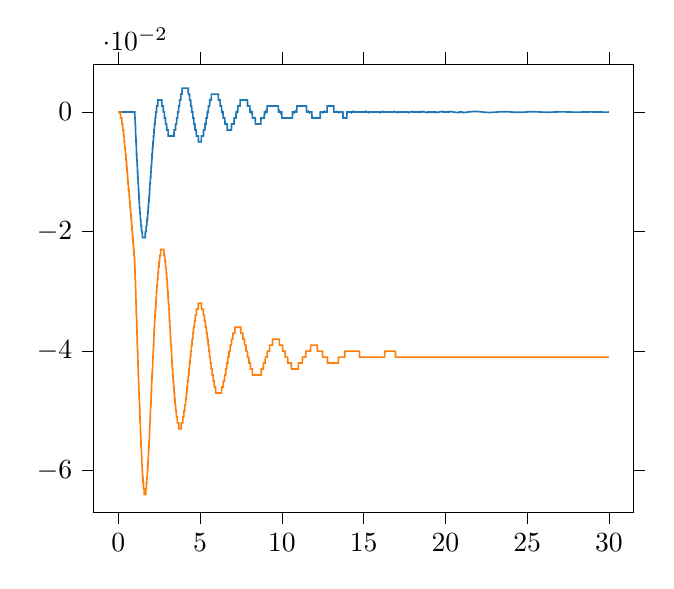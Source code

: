 % This file was created by tikzplotlib v0.9.1.
\begin{tikzpicture}

\definecolor{color0}{rgb}{0.122,0.467,0.706}
\definecolor{color1}{rgb}{1,0.498,0.055}

\begin{axis}[
tick align=outside,
tick pos=both,
x grid style={white!69.02!black},
xmin=-1.5, xmax=31.5,
xtick style={color=black},
y grid style={white!69.02!black},
ymin=-0.067, ymax=0.008,
ytick style={color=black}
]
\addplot [semithick, color0]
table {%
0 0
0.01 0
0.02 0
0.03 0
0.04 0
0.05 0
0.06 0
0.07 0
0.08 0
0.09 0
0.1 0
0.11 0
0.12 0
0.13 0
0.14 0
0.15 0
0.16 0
0.17 0
0.18 0
0.19 0
0.2 0
0.21 0
0.22 0
0.23 0
0.24 0
0.25 0
0.26 0
0.27 0
0.28 0
0.29 0
0.3 0
0.31 0
0.32 0
0.33 0
0.34 0
0.35 0
0.36 0
0.37 0
0.38 0
0.39 0
0.4 0
0.41 0
0.42 0
0.43 0
0.44 0
0.45 0
0.46 0
0.47 0
0.48 0
0.49 0
0.5 0
0.51 0
0.52 0
0.53 0
0.54 0
0.55 0
0.56 0
0.57 0
0.58 0
0.59 0
0.6 0
0.61 0
0.62 0
0.63 0
0.64 0
0.65 0
0.66 0
0.67 0
0.68 0
0.69 0
0.7 0
0.71 0
0.72 0
0.73 0
0.74 0
0.75 0
0.76 0
0.77 0
0.78 0
0.79 0
0.8 0
0.81 0
0.82 0
0.83 0
0.84 0
0.85 0
0.86 0
0.87 0
0.88 0
0.89 0
0.9 0
0.91 0
0.92 0
0.93 0
0.94 0
0.95 0
0.96 0
0.97 0
0.98 0
0.99 0
1 -6.208e-10
1.01 -0.001
1.02 -0.001
1.03 -0.002
1.04 -0.002
1.05 -0.003
1.06 -0.004
1.07 -0.004
1.08 -0.005
1.09 -0.005
1.1 -0.006
1.11 -0.007
1.12 -0.007
1.13 -0.008
1.14 -0.008
1.15 -0.009
1.16 -0.009
1.17 -0.01
1.18 -0.01
1.19 -0.011
1.2 -0.011
1.21 -0.012
1.22 -0.012
1.23 -0.013
1.24 -0.013
1.25 -0.014
1.26 -0.014
1.27 -0.015
1.28 -0.015
1.29 -0.016
1.3 -0.016
1.31 -0.016
1.32 -0.017
1.33 -0.017
1.34 -0.017
1.35 -0.018
1.36 -0.018
1.37 -0.018
1.38 -0.019
1.39 -0.019
1.4 -0.019
1.41 -0.019
1.42 -0.02
1.43 -0.02
1.44 -0.02
1.45 -0.02
1.46 -0.02
1.47 -0.021
1.48 -0.021
1.49 -0.021
1.5 -0.021
1.51 -0.021
1.52 -0.021
1.53 -0.021
1.54 -0.021
1.55 -0.021
1.56 -0.021
1.57 -0.021
1.58 -0.021
1.59 -0.021
1.6 -0.021
1.61 -0.021
1.62 -0.021
1.63 -0.021
1.64 -0.021
1.65 -0.02
1.66 -0.02
1.67 -0.02
1.68 -0.02
1.69 -0.02
1.7 -0.02
1.71 -0.019
1.72 -0.019
1.73 -0.019
1.74 -0.019
1.75 -0.018
1.76 -0.018
1.77 -0.018
1.78 -0.018
1.79 -0.017
1.8 -0.017
1.81 -0.017
1.82 -0.016
1.83 -0.016
1.84 -0.016
1.85 -0.015
1.86 -0.015
1.87 -0.015
1.88 -0.014
1.89 -0.014
1.9 -0.014
1.91 -0.013
1.92 -0.013
1.93 -0.012
1.94 -0.012
1.95 -0.012
1.96 -0.011
1.97 -0.011
1.98 -0.011
1.99 -0.01
2 -0.01
2.01 -0.009
2.02 -0.009
2.03 -0.009
2.04 -0.008
2.05 -0.008
2.06 -0.007
2.07 -0.007
2.08 -0.007
2.09 -0.006
2.1 -0.006
2.11 -0.006
2.12 -0.005
2.13 -0.005
2.14 -0.005
2.15 -0.004
2.16 -0.004
2.17 -0.004
2.18 -0.003
2.19 -0.003
2.2 -0.003
2.21 -0.002
2.22 -0.002
2.23 -0.002
2.24 -0.002
2.25 -0.001
2.26 -0.001
2.27 -0.001
2.28 -0.001
2.29 -0.0
2.3 -0.0
2.31 -3.707e-05
2.32 0.0
2.33 0.0
2.34 0.001
2.35 0.001
2.36 0.001
2.37 0.001
2.38 0.001
2.39 0.001
2.4 0.001
2.41 0.001
2.42 0.002
2.43 0.002
2.44 0.002
2.45 0.002
2.46 0.002
2.47 0.002
2.48 0.002
2.49 0.002
2.5 0.002
2.51 0.002
2.52 0.002
2.53 0.002
2.54 0.002
2.55 0.002
2.56 0.002
2.57 0.002
2.58 0.002
2.59 0.002
2.6 0.002
2.61 0.002
2.62 0.002
2.63 0.002
2.64 0.002
2.65 0.002
2.66 0.001
2.67 0.001
2.68 0.001
2.69 0.001
2.7 0.001
2.71 0.001
2.72 0.001
2.73 0.001
2.74 0.001
2.75 0.0
2.76 0.0
2.77 0.0
2.78 1.384e-05
2.79 -0.0
2.8 -0.0
2.81 -0.0
2.82 -0.001
2.83 -0.001
2.84 -0.001
2.85 -0.001
2.86 -0.001
2.87 -0.001
2.88 -0.001
2.89 -0.002
2.9 -0.002
2.91 -0.002
2.92 -0.002
2.93 -0.002
2.94 -0.002
2.95 -0.002
2.96 -0.003
2.97 -0.003
2.98 -0.003
2.99 -0.003
3.0 -0.003
3.01 -0.003
3.02 -0.003
3.03 -0.003
3.04 -0.003
3.05 -0.004
3.06 -0.004
3.07 -0.004
3.08 -0.004
3.09 -0.004
3.1 -0.004
3.11 -0.004
3.12 -0.004
3.13 -0.004
3.14 -0.004
3.15 -0.004
3.16 -0.004
3.17 -0.004
3.18 -0.004
3.19 -0.004
3.2 -0.004
3.21 -0.004
3.22 -0.004
3.23 -0.004
3.24 -0.004
3.25 -0.004
3.26 -0.004
3.27 -0.004
3.28 -0.004
3.29 -0.004
3.3 -0.004
3.31 -0.004
3.32 -0.004
3.33 -0.004
3.34 -0.004
3.35 -0.004
3.36 -0.004
3.37 -0.004
3.38 -0.004
3.39 -0.004
3.4 -0.004
3.41 -0.003
3.42 -0.003
3.43 -0.003
3.44 -0.003
3.45 -0.003
3.46 -0.003
3.47 -0.003
3.48 -0.003
3.49 -0.003
3.5 -0.002
3.51 -0.002
3.52 -0.002
3.53 -0.002
3.54 -0.002
3.55 -0.002
3.56 -0.002
3.57 -0.001
3.58 -0.001
3.59 -0.001
3.6 -0.001
3.61 -0.001
3.62 -0.001
3.63 -0.0
3.64 -0.0
3.65 -5.328e-05
3.66 0.0
3.67 0.0
3.68 0.0
3.69 0.001
3.7 0.001
3.71 0.001
3.72 0.001
3.73 0.001
3.74 0.001
3.75 0.002
3.76 0.002
3.77 0.002
3.78 0.002
3.79 0.002
3.8 0.002
3.81 0.002
3.82 0.003
3.83 0.003
3.84 0.003
3.85 0.003
3.86 0.003
3.87 0.003
3.88 0.003
3.89 0.003
3.9 0.004
3.91 0.004
3.92 0.004
3.93 0.004
3.94 0.004
3.95 0.004
3.96 0.004
3.97 0.004
3.98 0.004
3.99 0.004
4.0 0.004
4.01 0.004
4.02 0.004
4.03 0.004
4.04 0.004
4.05 0.004
4.06 0.004
4.07 0.004
4.08 0.004
4.09 0.004
4.1 0.004
4.11 0.004
4.12 0.004
4.13 0.004
4.14 0.004
4.15 0.004
4.16 0.004
4.17 0.004
4.18 0.004
4.19 0.004
4.2 0.004
4.21 0.004
4.22 0.004
4.23 0.004
4.24 0.004
4.25 0.004
4.26 0.004
4.27 0.004
4.28 0.003
4.29 0.003
4.3 0.003
4.31 0.003
4.32 0.003
4.33 0.003
4.34 0.003
4.35 0.003
4.36 0.002
4.37 0.002
4.38 0.002
4.39 0.002
4.4 0.002
4.41 0.002
4.42 0.002
4.43 0.001
4.44 0.001
4.45 0.001
4.46 0.001
4.47 0.001
4.48 0.001
4.49 0.0
4.5 0.0
4.51 0.0
4.52 7.015e-06
4.53 -0.0
4.54 -0.0
4.55 -0.0
4.56 -0.001
4.57 -0.001
4.58 -0.001
4.59 -0.001
4.6 -0.001
4.61 -0.001
4.62 -0.002
4.63 -0.002
4.64 -0.002
4.65 -0.002
4.66 -0.002
4.67 -0.002
4.68 -0.002
4.69 -0.003
4.7 -0.003
4.71 -0.003
4.72 -0.003
4.73 -0.003
4.74 -0.003
4.75 -0.003
4.76 -0.003
4.77 -0.004
4.78 -0.004
4.79 -0.004
4.8 -0.004
4.81 -0.004
4.82 -0.004
4.83 -0.004
4.84 -0.004
4.85 -0.004
4.86 -0.004
4.87 -0.004
4.88 -0.004
4.89 -0.004
4.9 -0.005
4.91 -0.005
4.92 -0.005
4.93 -0.005
4.94 -0.005
4.95 -0.005
4.96 -0.005
4.97 -0.005
4.98 -0.005
4.99 -0.005
5.0 -0.005
5.01 -0.005
5.02 -0.005
5.03 -0.005
5.04 -0.005
5.05 -0.005
5.06 -0.005
5.07 -0.005
5.08 -0.004
5.09 -0.004
5.1 -0.004
5.11 -0.004
5.12 -0.004
5.13 -0.004
5.14 -0.004
5.15 -0.004
5.16 -0.004
5.17 -0.004
5.18 -0.004
5.19 -0.004
5.2 -0.004
5.21 -0.003
5.22 -0.003
5.23 -0.003
5.24 -0.003
5.25 -0.003
5.26 -0.003
5.27 -0.003
5.28 -0.003
5.29 -0.003
5.3 -0.002
5.31 -0.002
5.32 -0.002
5.33 -0.002
5.34 -0.002
5.35 -0.002
5.36 -0.002
5.37 -0.001
5.38 -0.001
5.39 -0.001
5.4 -0.001
5.41 -0.001
5.42 -0.001
5.43 -0.001
5.44 -0.0
5.45 -0.0
5.46 -0.0
5.47 -5.043e-05
5.48 8.93e-05
5.49 0.0
5.5 0.0
5.51 0.001
5.52 0.001
5.53 0.001
5.54 0.001
5.55 0.001
5.56 0.001
5.57 0.001
5.58 0.001
5.59 0.002
5.6 0.002
5.61 0.002
5.62 0.002
5.63 0.002
5.64 0.002
5.65 0.002
5.66 0.002
5.67 0.002
5.68 0.002
5.69 0.003
5.7 0.003
5.71 0.003
5.72 0.003
5.73 0.003
5.74 0.003
5.75 0.003
5.76 0.003
5.77 0.003
5.78 0.003
5.79 0.003
5.8 0.003
5.81 0.003
5.82 0.003
5.83 0.003
5.84 0.003
5.85 0.003
5.86 0.003
5.87 0.003
5.88 0.003
5.89 0.003
5.9 0.003
5.91 0.003
5.92 0.003
5.93 0.003
5.94 0.003
5.95 0.003
5.96 0.003
5.97 0.003
5.98 0.003
5.99 0.003
6.0 0.003
6.01 0.003
6.02 0.003
6.03 0.003
6.04 0.003
6.05 0.003
6.06 0.003
6.07 0.003
6.08 0.003
6.09 0.003
6.1 0.003
6.11 0.003
6.12 0.002
6.13 0.002
6.14 0.002
6.15 0.002
6.16 0.002
6.17 0.002
6.18 0.002
6.19 0.002
6.2 0.002
6.21 0.002
6.22 0.002
6.23 0.001
6.24 0.001
6.25 0.001
6.26 0.001
6.27 0.001
6.28 0.001
6.29 0.001
6.3 0.001
6.31 0.001
6.32 0.0
6.33 0.0
6.34 0.0
6.35 0.0
6.36 2.345e-05
6.37 -8.624e-05
6.38 -0.0
6.39 -0.0
6.4 -0.0
6.41 -0.001
6.42 -0.001
6.43 -0.001
6.44 -0.001
6.45 -0.001
6.46 -0.001
6.47 -0.001
6.48 -0.001
6.49 -0.001
6.5 -0.001
6.51 -0.001
6.52 -0.002
6.53 -0.002
6.54 -0.002
6.55 -0.002
6.56 -0.002
6.57 -0.002
6.58 -0.002
6.59 -0.002
6.6 -0.002
6.61 -0.002
6.62 -0.002
6.63 -0.002
6.64 -0.002
6.65 -0.002
6.66 -0.003
6.67 -0.003
6.68 -0.003
6.69 -0.003
6.7 -0.003
6.71 -0.003
6.72 -0.003
6.73 -0.003
6.74 -0.003
6.75 -0.003
6.76 -0.003
6.77 -0.003
6.78 -0.003
6.79 -0.003
6.8 -0.003
6.81 -0.003
6.82 -0.003
6.83 -0.003
6.84 -0.003
6.85 -0.003
6.86 -0.003
6.87 -0.003
6.88 -0.003
6.89 -0.003
6.9 -0.003
6.91 -0.003
6.92 -0.002
6.93 -0.002
6.94 -0.002
6.95 -0.002
6.96 -0.002
6.97 -0.002
6.98 -0.002
6.99 -0.002
7.0 -0.002
7.01 -0.002
7.02 -0.002
7.03 -0.002
7.04 -0.002
7.05 -0.002
7.06 -0.002
7.07 -0.002
7.08 -0.001
7.09 -0.001
7.1 -0.001
7.11 -0.001
7.12 -0.001
7.13 -0.001
7.14 -0.001
7.15 -0.001
7.16 -0.001
7.17 -0.001
7.18 -0.001
7.19 -0.001
7.2 -0.0
7.21 -0.0
7.22 -0.0
7.23 -0.0
7.24 -9.329e-05
7.25 -6.107e-06
7.26 8.06e-05
7.27 0.0
7.28 0.0
7.29 0.0
7.3 0.0
7.31 0.001
7.32 0.001
7.33 0.001
7.34 0.001
7.35 0.001
7.36 0.001
7.37 0.001
7.38 0.001
7.39 0.001
7.4 0.001
7.41 0.001
7.42 0.001
7.43 0.001
7.44 0.001
7.45 0.002
7.46 0.002
7.47 0.002
7.48 0.002
7.49 0.002
7.5 0.002
7.51 0.002
7.52 0.002
7.53 0.002
7.54 0.002
7.55 0.002
7.56 0.002
7.57 0.002
7.58 0.002
7.59 0.002
7.6 0.002
7.61 0.002
7.62 0.002
7.63 0.002
7.64 0.002
7.65 0.002
7.66 0.002
7.67 0.002
7.68 0.002
7.69 0.002
7.7 0.002
7.71 0.002
7.72 0.002
7.73 0.002
7.74 0.002
7.75 0.002
7.76 0.002
7.77 0.002
7.78 0.002
7.79 0.002
7.8 0.002
7.81 0.002
7.82 0.002
7.83 0.002
7.84 0.002
7.85 0.002
7.86 0.002
7.87 0.002
7.88 0.002
7.89 0.002
7.9 0.001
7.91 0.001
7.92 0.001
7.93 0.001
7.94 0.001
7.95 0.001
7.96 0.001
7.97 0.001
7.98 0.001
7.99 0.001
8.0 0.001
8.01 0.001
8.02 0.001
8.03 0.001
8.04 0.001
8.05 0.0
8.06 0.0
8.07 0.0
8.08 0.0
8.09 0.0
8.1 0.0
8.11 7.139e-05
8.12 6.599e-07
8.13 -6.978e-05
8.14 -0.0
8.15 -0.0
8.16 -0.0
8.17 -0.0
8.18 -0.0
8.19 -0.0
8.2 -0.001
8.21 -0.001
8.22 -0.001
8.23 -0.001
8.24 -0.001
8.25 -0.001
8.26 -0.001
8.27 -0.001
8.28 -0.001
8.29 -0.001
8.3 -0.001
8.31 -0.001
8.32 -0.001
8.33 -0.001
8.34 -0.001
8.35 -0.001
8.36 -0.001
8.37 -0.001
8.38 -0.002
8.39 -0.002
8.4 -0.002
8.41 -0.002
8.42 -0.002
8.43 -0.002
8.44 -0.002
8.45 -0.002
8.46 -0.002
8.47 -0.002
8.48 -0.002
8.49 -0.002
8.5 -0.002
8.51 -0.002
8.52 -0.002
8.53 -0.002
8.54 -0.002
8.55 -0.002
8.56 -0.002
8.57 -0.002
8.58 -0.002
8.59 -0.002
8.6 -0.002
8.61 -0.002
8.62 -0.002
8.63 -0.002
8.64 -0.002
8.65 -0.002
8.66 -0.002
8.67 -0.002
8.68 -0.002
8.69 -0.002
8.7 -0.002
8.71 -0.002
8.72 -0.001
8.73 -0.001
8.74 -0.001
8.75 -0.001
8.76 -0.001
8.77 -0.001
8.78 -0.001
8.79 -0.001
8.8 -0.001
8.81 -0.001
8.82 -0.001
8.83 -0.001
8.84 -0.001
8.85 -0.001
8.86 -0.001
8.87 -0.001
8.88 -0.001
8.89 -0.001
8.9 -0.001
8.91 -0.001
8.92 -0.001
8.93 -0.0
8.94 -0.0
8.95 -0.0
8.96 -0.0
8.97 -0.0
8.98 -0.0
8.99 -9.14e-05
9.0 -3.283e-05
9.01 2.552e-05
9.02 8.358e-05
9.03 0.0
9.04 0.0
9.05 0.0
9.06 0.0
9.07 0.0
9.08 0.0
9.09 0.0
9.1 0.001
9.11 0.001
9.12 0.001
9.13 0.001
9.14 0.001
9.15 0.001
9.16 0.001
9.17 0.001
9.18 0.001
9.19 0.001
9.2 0.001
9.21 0.001
9.22 0.001
9.23 0.001
9.24 0.001
9.25 0.001
9.26 0.001
9.27 0.001
9.28 0.001
9.29 0.001
9.3 0.001
9.31 0.001
9.32 0.001
9.33 0.001
9.34 0.001
9.35 0.001
9.36 0.001
9.37 0.001
9.38 0.001
9.39 0.001
9.4 0.001
9.41 0.001
9.42 0.001
9.43 0.001
9.44 0.001
9.45 0.001
9.46 0.001
9.47 0.001
9.48 0.001
9.49 0.001
9.5 0.001
9.51 0.001
9.52 0.001
9.53 0.001
9.54 0.001
9.55 0.001
9.56 0.001
9.57 0.001
9.58 0.001
9.59 0.001
9.6 0.001
9.61 0.001
9.62 0.001
9.63 0.001
9.64 0.001
9.65 0.001
9.66 0.001
9.67 0.001
9.68 0.001
9.69 0.001
9.7 0.001
9.71 0.001
9.72 0.001
9.73 0.001
9.74 0.001
9.75 0.001
9.76 0.001
9.77 0.001
9.78 0.001
9.79 0.0
9.8 0.0
9.81 0.0
9.82 0.0
9.83 0.0
9.84 0.0
9.85 0.0
9.86 0.0
9.87 9.208e-05
9.88 4.385e-05
9.89 -4.223e-06
9.9 -5.209e-05
9.91 -9.968e-05
9.92 -0.0
9.93 -0.0
9.94 -0.0
9.95 -0.0
9.96 -0.0
9.97 -0.0
9.98 -0.0
9.99 -0.0
10.0 -0.001
10.01 -0.001
10.02 -0.001
10.03 -0.001
10.04 -0.001
10.05 -0.001
10.06 -0.001
10.07 -0.001
10.08 -0.001
10.09 -0.001
10.1 -0.001
10.11 -0.001
10.12 -0.001
10.13 -0.001
10.14 -0.001
10.15 -0.001
10.16 -0.001
10.17 -0.001
10.18 -0.001
10.19 -0.001
10.2 -0.001
10.21 -0.001
10.22 -0.001
10.23 -0.001
10.24 -0.001
10.25 -0.001
10.26 -0.001
10.27 -0.001
10.28 -0.001
10.29 -0.001
10.3 -0.001
10.31 -0.001
10.32 -0.001
10.33 -0.001
10.34 -0.001
10.35 -0.001
10.36 -0.001
10.37 -0.001
10.38 -0.001
10.39 -0.001
10.4 -0.001
10.41 -0.001
10.42 -0.001
10.43 -0.001
10.44 -0.001
10.45 -0.001
10.46 -0.001
10.47 -0.001
10.48 -0.001
10.49 -0.001
10.5 -0.001
10.51 -0.001
10.52 -0.001
10.53 -0.001
10.54 -0.001
10.55 -0.001
10.56 -0.001
10.57 -0.001
10.58 -0.001
10.59 -0.001
10.6 -0.001
10.61 -0.001
10.62 -0.001
10.63 -0.001
10.64 -0.001
10.65 -0.0
10.66 -0.0
10.67 -0.0
10.68 -0.0
10.69 -0.0
10.7 -0.0
10.71 -0.0
10.72 -0.0
10.73 -0.0
10.74 -0.0
10.75 -0.0
10.76 -6.659e-05
10.77 -2.711e-05
10.78 1.221e-05
10.79 5.134e-05
10.8 9.022e-05
10.81 0.0
10.82 0.0
10.83 0.0
10.84 0.0
10.85 0.0
10.86 0.0
10.87 0.0
10.88 0.0
10.89 0.0
10.9 0.0
10.91 0.0
10.92 0.001
10.93 0.001
10.94 0.001
10.95 0.001
10.96 0.001
10.97 0.001
10.98 0.001
10.99 0.001
11.0 0.001
11.01 0.001
11.02 0.001
11.03 0.001
11.04 0.001
11.05 0.001
11.06 0.001
11.07 0.001
11.08 0.001
11.09 0.001
11.1 0.001
11.11 0.001
11.12 0.001
11.13 0.001
11.14 0.001
11.15 0.001
11.16 0.001
11.17 0.001
11.18 0.001
11.19 0.001
11.2 0.001
11.21 0.001
11.22 0.001
11.23 0.001
11.24 0.001
11.25 0.001
11.26 0.001
11.27 0.001
11.28 0.001
11.29 0.001
11.3 0.001
11.31 0.001
11.32 0.001
11.33 0.001
11.34 0.001
11.35 0.001
11.36 0.001
11.37 0.001
11.38 0.001
11.39 0.001
11.4 0.001
11.41 0.001
11.42 0.001
11.43 0.001
11.44 0.001
11.45 0.001
11.46 0.001
11.47 0.001
11.48 0.001
11.49 0.001
11.5 0.001
11.51 0.0
11.52 0.0
11.53 0.0
11.54 0.0
11.55 0.0
11.56 0.0
11.57 0.0
11.58 0.0
11.59 0.0
11.6 0.0
11.61 0.0
11.62 0.0
11.63 9.98e-05
11.64 6.75e-05
11.65 3.527e-05
11.66 3.136e-06
11.67 -2.885e-05
11.68 -6.066e-05
11.69 -9.224e-05
11.7 -0.0
11.71 -0.0
11.72 -0.0
11.73 -0.0
11.74 -0.0
11.75 -0.0
11.76 -0.0
11.77 -0.0
11.78 -0.0
11.79 -0.0
11.8 -0.0
11.81 -0.0
11.82 -0.0
11.83 -0.0
11.84 -0.001
11.85 -0.001
11.86 -0.001
11.87 -0.001
11.88 -0.001
11.89 -0.001
11.9 -0.001
11.91 -0.001
11.92 -0.001
11.93 -0.001
11.94 -0.001
11.95 -0.001
11.96 -0.001
11.97 -0.001
11.98 -0.001
11.99 -0.001
12.0 -0.001
12.01 -0.001
12.02 -0.001
12.03 -0.001
12.04 -0.001
12.05 -0.001
12.06 -0.001
12.07 -0.001
12.08 -0.001
12.09 -0.001
12.1 -0.001
12.11 -0.001
12.12 -0.001
12.13 -0.001
12.14 -0.001
12.15 -0.001
12.16 -0.001
12.17 -0.001
12.18 -0.001
12.19 -0.001
12.2 -0.001
12.21 -0.001
12.22 -0.001
12.23 -0.001
12.24 -0.001
12.25 -0.001
12.26 -0.001
12.27 -0.001
12.28 -0.001
12.29 -0.001
12.3 -0.001
12.31 -0.001
12.32 -0.001
12.33 -0.001
12.34 -0.001
12.35 -0.0
12.36 -0.0
12.37 -0.0
12.38 -0.0
12.39 -0.0
12.4 -0.0
12.41 -0.0
12.42 -0.0
12.43 -0.0
12.44 -0.0
12.45 -0.0
12.46 -0.0
12.47 -0.0
12.48 -0.0
12.49 -0.0
12.5 -0.0
12.51 -9.409e-05
12.52 -6.771e-05
12.53 -4.136e-05
12.54 -1.508e-05
12.55 1.11e-05
12.56 3.714e-05
12.57 6.301e-05
12.58 8.869e-05
12.59 0.0
12.6 0.0
12.61 0.0
12.62 0.0
12.63 0.0
12.64 0.0
12.65 0.0
12.66 0.0
12.67 0.0
12.68 0.0
12.69 0.0
12.7 0.0
12.71 0.0
12.72 0.0
12.73 0.0
12.74 0.0
12.75 0.0
12.76 0.0
12.77 0.001
12.78 0.001
12.79 0.001
12.8 0.001
12.81 0.001
12.82 0.001
12.83 0.001
12.84 0.001
12.85 0.001
12.86 0.001
12.87 0.001
12.88 0.001
12.89 0.001
12.9 0.001
12.91 0.001
12.92 0.001
12.93 0.001
12.94 0.001
12.95 0.001
12.96 0.001
12.97 0.001
12.98 0.001
12.99 0.001
13.0 0.001
13.01 0.001
13.02 0.001
13.03 0.001
13.04 0.001
13.05 0.001
13.06 0.001
13.07 0.001
13.08 0.001
13.09 0.001
13.1 0.001
13.11 0.001
13.12 0.001
13.13 0.001
13.14 0.001
13.15 0.001
13.16 0.001
13.17 0.001
13.18 0.0
13.19 0.0
13.2 0.0
13.21 0.0
13.22 0.0
13.23 0.0
13.24 0.0
13.25 0.0
13.26 0.0
13.27 0.0
13.28 0.0
13.29 0.0
13.3 0.0
13.31 0.0
13.32 0.0
13.33 0.0
13.34 0.0
13.35 0.0
13.36 0.0
13.37 0.0
13.38 0.0
13.39 8.541e-05
13.4 6.385e-05
13.41 4.232e-05
13.42 2.083e-05
13.43 -5.895e-07
13.44 -2.191e-05
13.45 -4.311e-05
13.46 -6.415e-05
13.47 -8.502e-05
13.48 -0.0
13.49 -0.0
13.5 -0.0
13.51 -0.0
13.52 -0.0
13.53 -0.0
13.54 -0.0
13.55 -0.0
13.56 -0.0
13.57 -0.0
13.58 -0.0
13.59 -0.0
13.6 -0.0
13.61 -0.0
13.62 -0.0
13.63 -0.0
13.64 -0.0
13.65 -0.0
13.66 -0.0
13.67 -0.0
13.68 -0.0
13.69 -0.0
13.7 -0.0
13.71 -0.0
13.72 -0.0
13.73 -0.0
13.74 -0.001
13.75 -0.001
13.76 -0.001
13.77 -0.001
13.78 -0.001
13.79 -0.001
13.8 -0.001
13.81 -0.001
13.82 -0.001
13.83 -0.001
13.84 -0.001
13.85 -0.001
13.86 -0.001
13.87 -0.001
13.88 -0.001
13.89 -0.001
13.9 -0.001
13.91 -0.001
13.92 -0.001
13.93 -0.001
13.94 -0.001
13.95 -0.001
13.96 -0.001
13.97 -0.001
13.98 -0.0
13.99 -0.0
14.0 -0.0
14.01 -0.0
14.02 -0.0
14.03 -0.0
14.04 -0.0
14.05 -0.0
14.06 -0.0
14.07 -0.0
14.08 -0.0
14.09 -0.0
14.1 -0.0
14.11 -0.0
14.12 -0.0
14.13 -0.0
14.14 -0.0
14.15 -0.0
14.16 -0.0
14.17 -0.0
14.18 -0.0
14.19 -0.0
14.2 -0.0
14.21 -0.0
14.22 -0.0
14.23 -0.0
14.24 -0.0
14.25 -0.0
14.26 -9.573e-05
14.27 -7.814e-05
14.28 -6.053e-05
14.29 -4.292e-05
14.3 -2.534e-05
14.31 -7.806e-06
14.32 9.657e-06
14.33 2.703e-05
14.34 4.429e-05
14.35 6.141e-05
14.36 7.838e-05
14.37 9.517e-05
14.38 0.0
14.39 0.0
14.4 0.0
14.41 0.0
14.42 0.0
14.43 0.0
14.44 0.0
14.45 0.0
14.46 0.0
14.47 0.0
14.48 0.0
14.49 0.0
14.5 0.0
14.51 0.0
14.52 0.0
14.53 0.0
14.54 0.0
14.55 0.0
14.56 0.0
14.57 0.0
14.58 0.0
14.59 0.0
14.6 0.0
14.61 0.0
14.62 0.0
14.63 0.0
14.64 0.0
14.65 0.0
14.66 0.0
14.67 0.0
14.68 0.0
14.69 0.0
14.7 0.0
14.71 0.0
14.72 0.0
14.73 0.0
14.74 0.0
14.75 0.0
14.76 0.0
14.77 0.0
14.78 0.0
14.79 0.0
14.8 0.0
14.81 0.0
14.82 0.0
14.83 0.0
14.84 0.0
14.85 0.0
14.86 0.0
14.87 0.0
14.88 0.0
14.89 0.0
14.9 0.0
14.91 0.0
14.92 0.0
14.93 0.0
14.94 0.0
14.95 0.0
14.96 0.0
14.97 0.0
14.98 0.0
14.99 0.0
15.0 0.0
15.01 0.0
15.02 0.0
15.03 0.0
15.04 0.0
15.05 0.0
15.06 0.0
15.07 0.0
15.08 0.0
15.09 0.0
15.1 0.0
15.11 0.0
15.12 0.0
15.13 9.912e-05
15.14 8.481e-05
15.15 7.045e-05
15.16 5.608e-05
15.17 4.169e-05
15.18 2.732e-05
15.19 1.298e-05
15.2 -1.305e-06
15.21 -1.553e-05
15.22 -2.967e-05
15.23 -4.37e-05
15.24 -5.762e-05
15.25 -7.14e-05
15.26 -8.503e-05
15.27 -9.848e-05
15.28 -0.0
15.29 -0.0
15.3 -0.0
15.31 -0.0
15.32 -0.0
15.33 -0.0
15.34 -0.0
15.35 -0.0
15.36 -0.0
15.37 -0.0
15.38 -0.0
15.39 -0.0
15.4 -0.0
15.41 -0.0
15.42 -0.0
15.43 -0.0
15.44 -0.0
15.45 -0.0
15.46 -0.0
15.47 -0.0
15.48 -0.0
15.49 -0.0
15.5 -0.0
15.51 -0.0
15.52 -0.0
15.53 -0.0
15.54 -0.0
15.55 -0.0
15.56 -0.0
15.57 -0.0
15.58 -0.0
15.59 -0.0
15.6 -0.0
15.61 -0.0
15.62 -0.0
15.63 -0.0
15.64 -0.0
15.65 -0.0
15.66 -0.0
15.67 -0.0
15.68 -0.0
15.69 -0.0
15.7 -0.0
15.71 -0.0
15.72 -0.0
15.73 -0.0
15.74 -0.0
15.75 -0.0
15.76 -0.0
15.77 -0.0
15.78 -0.0
15.79 -0.0
15.8 -0.0
15.81 -0.0
15.82 -0.0
15.83 -0.0
15.84 -0.0
15.85 -0.0
15.86 -0.0
15.87 -0.0
15.88 -0.0
15.89 -0.0
15.9 -0.0
15.91 -0.0
15.92 -0.0
15.93 -0.0
15.94 -0.0
15.95 -0.0
15.96 -0.0
15.97 -0.0
15.98 -0.0
15.99 -0.0
16.0 -9.808e-05
16.01 -8.648e-05
16.02 -7.481e-05
16.03 -6.311e-05
16.04 -5.138e-05
16.05 -3.964e-05
16.06 -2.791e-05
16.07 -1.619e-05
16.08 -4.504e-06
16.09 7.132e-06
16.1 1.871e-05
16.11 3.02e-05
16.12 4.161e-05
16.13 5.291e-05
16.14 6.409e-05
16.15 7.514e-05
16.16 8.605e-05
16.17 9.679e-05
16.18 0.0
16.19 0.0
16.2 0.0
16.21 0.0
16.22 0.0
16.23 0.0
16.24 0.0
16.25 0.0
16.26 0.0
16.27 0.0
16.28 0.0
16.29 0.0
16.3 0.0
16.31 0.0
16.32 0.0
16.33 0.0
16.34 0.0
16.35 0.0
16.36 0.0
16.37 0.0
16.38 0.0
16.39 0.0
16.4 0.0
16.41 0.0
16.42 0.0
16.43 0.0
16.44 0.0
16.45 0.0
16.46 0.0
16.47 0.0
16.48 0.0
16.49 0.0
16.5 0.0
16.51 0.0
16.52 0.0
16.53 0.0
16.54 0.0
16.55 0.0
16.56 0.0
16.57 0.0
16.58 0.0
16.59 0.0
16.6 0.0
16.61 0.0
16.62 0.0
16.63 0.0
16.64 0.0
16.65 0.0
16.66 0.0
16.67 0.0
16.68 0.0
16.69 0.0
16.7 0.0
16.71 0.0
16.72 0.0
16.73 0.0
16.74 0.0
16.75 0.0
16.76 0.0
16.77 0.0
16.78 0.0
16.79 0.0
16.8 0.0
16.81 0.0
16.82 0.0
16.83 0.0
16.84 0.0
16.85 0.0
16.86 0.0
16.87 9.379e-05
16.88 8.441e-05
16.89 7.497e-05
16.9 6.548e-05
16.91 5.594e-05
16.92 4.638e-05
16.93 3.681e-05
16.94 2.723e-05
16.95 1.766e-05
16.96 8.114e-06
16.97 -1.399e-06
16.98 -1.087e-05
16.99 -2.028e-05
17.0 -2.962e-05
17.01 -3.888e-05
17.02 -4.805e-05
17.03 -5.712e-05
17.04 -6.607e-05
17.05 -7.49e-05
17.06 -8.359e-05
17.07 -9.214e-05
17.08 -0.0
17.09 -0.0
17.1 -0.0
17.11 -0.0
17.12 -0.0
17.13 -0.0
17.14 -0.0
17.15 -0.0
17.16 -0.0
17.17 -0.0
17.18 -0.0
17.19 -0.0
17.2 -0.0
17.21 -0.0
17.22 -0.0
17.23 -0.0
17.24 -0.0
17.25 -0.0
17.26 -0.0
17.27 -0.0
17.28 -0.0
17.29 -0.0
17.3 -0.0
17.31 -0.0
17.32 -0.0
17.33 -0.0
17.34 -0.0
17.35 -0.0
17.36 -0.0
17.37 -0.0
17.38 -0.0
17.39 -0.0
17.4 -0.0
17.41 -0.0
17.42 -0.0
17.43 -0.0
17.44 -0.0
17.45 -0.0
17.46 -0.0
17.47 -0.0
17.48 -0.0
17.49 -0.0
17.5 -0.0
17.51 -0.0
17.52 -0.0
17.53 -0.0
17.54 -0.0
17.55 -0.0
17.56 -0.0
17.57 -0.0
17.58 -0.0
17.59 -0.0
17.6 -0.0
17.61 -0.0
17.62 -0.0
17.63 -0.0
17.64 -0.0
17.65 -0.0
17.66 -0.0
17.67 -0.0
17.68 -0.0
17.69 -0.0
17.7 -0.0
17.71 -0.0
17.72 -0.0
17.73 -9.511e-05
17.74 -8.763e-05
17.75 -8.008e-05
17.76 -7.246e-05
17.77 -6.478e-05
17.78 -5.705e-05
17.79 -4.929e-05
17.8 -4.15e-05
17.81 -3.37e-05
17.82 -2.588e-05
17.83 -1.808e-05
17.84 -1.028e-05
17.85 -2.508e-06
17.86 5.232e-06
17.87 1.293e-05
17.88 2.058e-05
17.89 2.816e-05
17.9 3.567e-05
17.91 4.311e-05
17.92 5.045e-05
17.93 5.77e-05
17.94 6.484e-05
17.95 7.187e-05
17.96 7.878e-05
17.97 8.555e-05
17.98 9.218e-05
17.99 9.867e-05
18 0.0
18.01 0.0
18.02 0.0
18.03 0.0
18.04 0.0
18.05 0.0
18.06 0.0
18.07 0.0
18.08 0.0
18.09 0.0
18.1 0.0
18.11 0.0
18.12 0.0
18.13 0.0
18.14 0.0
18.15 0.0
18.16 0.0
18.17 0.0
18.18 0.0
18.19 0.0
18.2 0.0
18.21 0.0
18.22 0.0
18.23 0.0
18.24 0.0
18.25 0.0
18.26 0.0
18.27 0.0
18.28 0.0
18.29 0.0
18.3 0.0
18.31 0.0
18.32 0.0
18.33 0.0
18.34 0.0
18.35 0.0
18.36 0.0
18.37 0.0
18.38 0.0
18.39 0.0
18.4 0.0
18.41 0.0
18.42 0.0
18.43 0.0
18.44 0.0
18.45 0.0
18.46 0.0
18.47 0.0
18.48 0.0
18.49 0.0
18.5 0.0
18.51 0.0
18.52 0.0
18.53 0.0
18.54 0.0
18.55 0.0
18.56 0.0
18.57 0.0
18.58 9.812e-05
18.59 9.23e-05
18.6 8.639e-05
18.61 8.039e-05
18.62 7.433e-05
18.63 6.82e-05
18.64 6.201e-05
18.65 5.577e-05
18.66 4.948e-05
18.67 4.317e-05
18.68 3.683e-05
18.69 3.047e-05
18.7 2.41e-05
18.71 1.773e-05
18.72 1.137e-05
18.73 5.027e-06
18.74 -1.296e-06
18.75 -7.589e-06
18.76 -1.384e-05
18.77 -2.005e-05
18.78 -2.62e-05
18.79 -3.23e-05
18.8 -3.832e-05
18.81 -4.427e-05
18.82 -5.013e-05
18.83 -5.59e-05
18.84 -6.158e-05
18.85 -6.715e-05
18.86 -7.261e-05
18.87 -7.796e-05
18.88 -8.318e-05
18.89 -8.827e-05
18.9 -9.323e-05
18.91 -9.805e-05
18.92 -0.0
18.93 -0.0
18.94 -0.0
18.95 -0.0
18.96 -0.0
18.97 -0.0
18.98 -0.0
18.99 -0.0
19.0 -0.0
19.01 -0.0
19.02 -0.0
19.03 -0.0
19.04 -0.0
19.05 -0.0
19.06 -0.0
19.07 -0.0
19.08 -0.0
19.09 -0.0
19.1 -0.0
19.11 -0.0
19.12 -0.0
19.13 -0.0
19.14 -0.0
19.15 -0.0
19.16 -0.0
19.17 -0.0
19.18 -0.0
19.19 -0.0
19.2 -0.0
19.21 -0.0
19.22 -0.0
19.23 -0.0
19.24 -0.0
19.25 -0.0
19.26 -0.0
19.27 -0.0
19.28 -0.0
19.29 -0.0
19.3 -0.0
19.31 -0.0
19.32 -0.0
19.33 -0.0
19.34 -0.0
19.35 -0.0
19.36 -0.0
19.37 -0.0
19.38 -0.0
19.39 -0.0
19.4 -0.0
19.41 -0.0
19.42 -0.0
19.43 -9.58e-05
19.44 -9.135e-05
19.45 -8.682e-05
19.46 -8.219e-05
19.47 -7.749e-05
19.48 -7.27e-05
19.49 -6.785e-05
19.5 -6.293e-05
19.51 -5.796e-05
19.52 -5.294e-05
19.53 -4.787e-05
19.54 -4.277e-05
19.55 -3.763e-05
19.56 -3.247e-05
19.57 -2.73e-05
19.58 -2.211e-05
19.59 -1.692e-05
19.6 -1.174e-05
19.61 -6.557e-06
19.62 -1.394e-06
19.63 3.746e-06
19.64 8.858e-06
19.65 1.394e-05
19.66 1.897e-05
19.67 2.396e-05
19.68 2.89e-05
19.69 3.377e-05
19.7 3.858e-05
19.71 4.332e-05
19.72 4.799e-05
19.73 5.257e-05
19.74 5.706e-05
19.75 6.146e-05
19.76 6.577e-05
19.77 6.997e-05
19.78 7.406e-05
19.79 7.804e-05
19.8 8.19e-05
19.81 8.564e-05
19.82 8.926e-05
19.83 9.274e-05
19.84 9.61e-05
19.85 9.931e-05
19.86 0.0
19.87 0.0
19.88 0.0
19.89 0.0
19.9 0.0
19.91 0.0
19.92 0.0
19.93 0.0
19.94 0.0
19.95 0.0
19.96 0.0
19.97 0.0
19.98 0.0
19.99 0.0
20.0 0.0
20.01 0.0
20.02 0.0
20.03 0.0
20.04 0.0
20.05 0.0
20.06 0.0
20.07 0.0
20.08 0.0
20.09 0.0
20.1 0.0
20.11 0.0
20.12 0.0
20.13 0.0
20.14 0.0
20.15 0.0
20.16 0.0
20.17 0.0
20.18 0.0
20.19 0.0
20.2 0.0
20.21 0.0
20.22 0.0
20.23 0.0
20.24 0.0
20.25 9.927e-05
20.26 9.627e-05
20.27 9.316e-05
20.28 8.995e-05
20.29 8.664e-05
20.3 8.323e-05
20.31 7.974e-05
20.32 7.616e-05
20.33 7.25e-05
20.34 6.876e-05
20.35 6.496e-05
20.36 6.109e-05
20.37 5.717e-05
20.38 5.318e-05
20.39 4.916e-05
20.4 4.508e-05
20.41 4.097e-05
20.42 3.683e-05
20.43 3.266e-05
20.44 2.846e-05
20.45 2.425e-05
20.46 2.003e-05
20.47 1.581e-05
20.48 1.158e-05
20.49 7.356e-06
20.5 3.144e-06
20.51 -1.052e-06
20.52 -5.227e-06
20.53 -9.377e-06
20.54 -1.35e-05
20.55 -1.758e-05
20.56 -2.162e-05
20.57 -2.561e-05
20.58 -2.956e-05
20.59 -3.345e-05
20.6 -3.728e-05
20.61 -4.104e-05
20.62 -4.473e-05
20.63 -4.835e-05
20.64 -5.19e-05
20.65 -5.536e-05
20.66 -5.873e-05
20.67 -6.202e-05
20.68 -6.521e-05
20.69 -6.83e-05
20.7 -7.13e-05
20.71 -7.419e-05
20.72 -7.697e-05
20.73 -7.964e-05
20.74 -8.22e-05
20.75 -8.465e-05
20.76 -8.697e-05
20.77 -8.918e-05
20.78 -9.126e-05
20.79 -9.322e-05
20.8 -9.505e-05
20.81 -9.675e-05
20.82 -9.832e-05
20.83 -9.976e-05
20.84 -0.0
20.85 -0.0
20.86 -0.0
20.87 -0.0
20.88 -0.0
20.89 -0.0
20.9 -0.0
20.91 -0.0
20.92 -0.0
20.93 -0.0
20.94 -0.0
20.95 -0.0
20.96 -0.0
20.97 -0.0
20.98 -0.0
20.99 -0.0
21.0 -0.0
21.01 -0.0
21.02 -0.0
21.03 -0.0
21.04 -9.903e-05
21.05 -9.757e-05
21.06 -9.6e-05
21.07 -9.432e-05
21.08 -9.252e-05
21.09 -9.062e-05
21.1 -8.861e-05
21.11 -8.649e-05
21.12 -8.428e-05
21.13 -8.197e-05
21.14 -7.957e-05
21.15 -7.708e-05
21.16 -7.451e-05
21.17 -7.185e-05
21.18 -6.911e-05
21.19 -6.63e-05
21.2 -6.342e-05
21.21 -6.047e-05
21.22 -5.746e-05
21.23 -5.439e-05
21.24 -5.126e-05
21.25 -4.809e-05
21.26 -4.487e-05
21.27 -4.16e-05
21.28 -3.83e-05
21.29 -3.497e-05
21.3 -3.161e-05
21.31 -2.822e-05
21.32 -2.482e-05
21.33 -2.14e-05
21.34 -1.796e-05
21.35 -1.452e-05
21.36 -1.108e-05
21.37 -7.641e-06
21.38 -4.208e-06
21.39 -7.85e-07
21.4 2.623e-06
21.41 6.012e-06
21.42 9.377e-06
21.43 1.272e-05
21.44 1.602e-05
21.45 1.929e-05
21.46 2.252e-05
21.47 2.571e-05
21.48 2.885e-05
21.49 3.194e-05
21.5 3.498e-05
21.51 3.795e-05
21.52 4.087e-05
21.53 4.372e-05
21.54 4.65e-05
21.55 4.921e-05
21.56 5.184e-05
21.57 5.44e-05
21.58 5.688e-05
21.59 5.927e-05
21.6 6.158e-05
21.61 6.38e-05
21.62 6.592e-05
21.63 6.796e-05
21.64 6.99e-05
21.65 7.174e-05
21.66 7.348e-05
21.67 7.513e-05
21.68 7.666e-05
21.69 7.81e-05
21.7 7.943e-05
21.71 8.065e-05
21.72 8.177e-05
21.73 8.278e-05
21.74 8.368e-05
21.75 8.446e-05
21.76 8.514e-05
21.77 8.571e-05
21.78 8.617e-05
21.79 8.651e-05
21.8 8.675e-05
21.81 8.687e-05
21.82 8.689e-05
21.83 8.679e-05
21.84 8.658e-05
21.85 8.627e-05
21.86 8.585e-05
21.87 8.532e-05
21.88 8.469e-05
21.89 8.395e-05
21.9 8.311e-05
21.91 8.217e-05
21.92 8.113e-05
21.93 8.0e-05
21.94 7.876e-05
21.95 7.744e-05
21.96 7.602e-05
21.97 7.451e-05
21.98 7.291e-05
21.99 7.123e-05
22.0 6.947e-05
22.01 6.763e-05
22.02 6.571e-05
22.03 6.372e-05
22.04 6.166e-05
22.05 5.952e-05
22.06 5.733e-05
22.07 5.507e-05
22.08 5.275e-05
22.09 5.038e-05
22.1 4.795e-05
22.11 4.547e-05
22.12 4.295e-05
22.13 4.039e-05
22.14 3.778e-05
22.15 3.514e-05
22.16 3.247e-05
22.17 2.977e-05
22.18 2.705e-05
22.19 2.43e-05
22.2 2.154e-05
22.21 1.876e-05
22.22 1.597e-05
22.23 1.317e-05
22.24 1.037e-05
22.25 7.57e-06
22.26 4.773e-06
22.27 1.983e-06
22.28 -7.961e-07
22.29 -3.562e-06
22.3 -6.31e-06
22.31 -9.037e-06
22.32 -1.174e-05
22.33 -1.442e-05
22.34 -1.706e-05
22.35 -1.967e-05
22.36 -2.225e-05
22.37 -2.478e-05
22.38 -2.727e-05
22.39 -2.972e-05
22.4 -3.211e-05
22.41 -3.446e-05
22.42 -3.675e-05
22.43 -3.898e-05
22.44 -4.115e-05
22.45 -4.327e-05
22.46 -4.531e-05
22.47 -4.729e-05
22.48 -4.92e-05
22.49 -5.104e-05
22.5 -5.281e-05
22.51 -5.45e-05
22.52 -5.612e-05
22.53 -5.765e-05
22.54 -5.911e-05
22.55 -6.049e-05
22.56 -6.178e-05
22.57 -6.299e-05
22.58 -6.411e-05
22.59 -6.515e-05
22.6 -6.61e-05
22.61 -6.696e-05
22.62 -6.773e-05
22.63 -6.842e-05
22.64 -6.901e-05
22.65 -6.952e-05
22.66 -6.993e-05
22.67 -7.026e-05
22.68 -7.049e-05
22.69 -7.064e-05
22.7 -7.069e-05
22.71 -7.066e-05
22.72 -7.053e-05
22.73 -7.032e-05
22.74 -7.002e-05
22.75 -6.963e-05
22.76 -6.916e-05
22.77 -6.86e-05
22.78 -6.795e-05
22.79 -6.723e-05
22.8 -6.642e-05
22.81 -6.553e-05
22.82 -6.457e-05
22.83 -6.352e-05
22.84 -6.241e-05
22.85 -6.121e-05
22.86 -5.995e-05
22.87 -5.862e-05
22.88 -5.722e-05
22.89 -5.575e-05
22.9 -5.422e-05
22.91 -5.263e-05
22.92 -5.098e-05
22.93 -4.927e-05
22.94 -4.751e-05
22.95 -4.569e-05
22.96 -4.383e-05
22.97 -4.192e-05
22.98 -3.997e-05
22.99 -3.797e-05
23.0 -3.594e-05
23.01 -3.387e-05
23.02 -3.176e-05
23.03 -2.963e-05
23.04 -2.747e-05
23.05 -2.528e-05
23.06 -2.308e-05
23.07 -2.085e-05
23.08 -1.861e-05
23.09 -1.636e-05
23.1 -1.409e-05
23.11 -1.182e-05
23.12 -9.541e-06
23.13 -7.264e-06
23.14 -4.987e-06
23.15 -2.715e-06
23.16 -4.499e-07
23.17 1.805e-06
23.18 4.047e-06
23.19 6.274e-06
23.2 8.482e-06
23.21 1.067e-05
23.22 1.283e-05
23.23 1.497e-05
23.24 1.708e-05
23.25 1.916e-05
23.26 2.12e-05
23.27 2.321e-05
23.28 2.517e-05
23.29 2.71e-05
23.3 2.899e-05
23.31 3.082e-05
23.32 3.261e-05
23.33 3.436e-05
23.34 3.605e-05
23.35 3.768e-05
23.36 3.926e-05
23.37 4.079e-05
23.38 4.225e-05
23.39 4.366e-05
23.4 4.5e-05
23.41 4.628e-05
23.42 4.75e-05
23.43 4.865e-05
23.44 4.973e-05
23.45 5.075e-05
23.46 5.17e-05
23.47 5.257e-05
23.48 5.338e-05
23.49 5.412e-05
23.5 5.478e-05
23.51 5.537e-05
23.52 5.589e-05
23.53 5.634e-05
23.54 5.671e-05
23.55 5.701e-05
23.56 5.723e-05
23.57 5.739e-05
23.58 5.747e-05
23.59 5.747e-05
23.6 5.741e-05
23.61 5.727e-05
23.62 5.706e-05
23.63 5.678e-05
23.64 5.643e-05
23.65 5.6e-05
23.66 5.551e-05
23.67 5.496e-05
23.68 5.433e-05
23.69 5.364e-05
23.7 5.289e-05
23.71 5.207e-05
23.72 5.119e-05
23.73 5.025e-05
23.74 4.925e-05
23.75 4.819e-05
23.76 4.708e-05
23.77 4.591e-05
23.78 4.469e-05
23.79 4.342e-05
23.8 4.21e-05
23.81 4.074e-05
23.82 3.933e-05
23.83 3.787e-05
23.84 3.638e-05
23.85 3.484e-05
23.86 3.327e-05
23.87 3.166e-05
23.88 3.003e-05
23.89 2.836e-05
23.9 2.666e-05
23.91 2.494e-05
23.92 2.319e-05
23.93 2.142e-05
23.94 1.964e-05
23.95 1.784e-05
23.96 1.602e-05
23.97 1.419e-05
23.98 1.235e-05
23.99 1.051e-05
24.0 8.661e-06
24.01 6.809e-06
24.02 4.958e-06
24.03 3.109e-06
24.04 1.265e-06
24.05 -5.726e-07
24.06 -2.4e-06
24.07 -4.217e-06
24.08 -6.019e-06
24.09 -7.806e-06
24.1 -9.574e-06
24.11 -1.132e-05
24.12 -1.305e-05
24.13 -1.475e-05
24.14 -1.642e-05
24.15 -1.807e-05
24.16 -1.968e-05
24.17 -2.127e-05
24.18 -2.281e-05
24.19 -2.433e-05
24.2 -2.58e-05
24.21 -2.724e-05
24.22 -2.863e-05
24.23 -2.998e-05
24.24 -3.129e-05
24.25 -3.255e-05
24.26 -3.377e-05
24.27 -3.493e-05
24.28 -3.605e-05
24.29 -3.711e-05
24.3 -3.813e-05
24.31 -3.909e-05
24.32 -4.0e-05
24.33 -4.085e-05
24.34 -4.165e-05
24.35 -4.239e-05
24.36 -4.307e-05
24.37 -4.37e-05
24.38 -4.426e-05
24.39 -4.477e-05
24.4 -4.522e-05
24.41 -4.561e-05
24.42 -4.595e-05
24.43 -4.622e-05
24.44 -4.643e-05
24.45 -4.658e-05
24.46 -4.668e-05
24.47 -4.671e-05
24.48 -4.669e-05
24.49 -4.66e-05
24.5 -4.646e-05
24.51 -4.626e-05
24.52 -4.6e-05
24.53 -4.569e-05
24.54 -4.532e-05
24.55 -4.489e-05
24.56 -4.441e-05
24.57 -4.387e-05
24.58 -4.328e-05
24.59 -4.264e-05
24.6 -4.195e-05
24.61 -4.121e-05
24.62 -4.042e-05
24.63 -3.959e-05
24.64 -3.871e-05
24.65 -3.778e-05
24.66 -3.681e-05
24.67 -3.58e-05
24.68 -3.474e-05
24.69 -3.365e-05
24.7 -3.252e-05
24.71 -3.136e-05
24.72 -3.016e-05
24.73 -2.893e-05
24.74 -2.766e-05
24.75 -2.637e-05
24.76 -2.505e-05
24.77 -2.371e-05
24.78 -2.234e-05
24.79 -2.095e-05
24.8 -1.954e-05
24.81 -1.811e-05
24.82 -1.667e-05
24.83 -1.521e-05
24.84 -1.374e-05
24.85 -1.226e-05
24.86 -1.077e-05
24.87 -9.276e-06
24.88 -7.775e-06
24.89 -6.272e-06
24.9 -4.767e-06
24.91 -3.264e-06
24.92 -1.764e-06
24.93 -2.68e-07
24.94 1.221e-06
24.95 2.701e-06
24.96 4.171e-06
24.97 5.629e-06
24.98 7.073e-06
24.99 8.502e-06
25.0 9.912e-06
25.01 1.13e-05
25.02 1.267e-05
25.03 1.402e-05
25.04 1.535e-05
25.05 1.665e-05
25.06 1.792e-05
25.07 1.916e-05
25.08 2.037e-05
25.09 2.156e-05
25.1 2.27e-05
25.11 2.382e-05
25.12 2.49e-05
25.13 2.594e-05
25.14 2.695e-05
25.15 2.791e-05
25.16 2.884e-05
25.17 2.973e-05
25.18 3.057e-05
25.19 3.137e-05
25.2 3.213e-05
25.21 3.285e-05
25.22 3.351e-05
25.23 3.414e-05
25.24 3.472e-05
25.25 3.525e-05
25.26 3.573e-05
25.27 3.617e-05
25.28 3.656e-05
25.29 3.69e-05
25.3 3.719e-05
25.31 3.744e-05
25.32 3.763e-05
25.33 3.778e-05
25.34 3.788e-05
25.35 3.793e-05
25.36 3.793e-05
25.37 3.789e-05
25.38 3.78e-05
25.39 3.766e-05
25.4 3.747e-05
25.41 3.724e-05
25.42 3.696e-05
25.43 3.663e-05
25.44 3.626e-05
25.45 3.585e-05
25.46 3.539e-05
25.47 3.49e-05
25.48 3.435e-05
25.49 3.377e-05
25.5 3.315e-05
25.51 3.249e-05
25.52 3.179e-05
25.53 3.106e-05
25.54 3.029e-05
25.55 2.948e-05
25.56 2.864e-05
25.57 2.777e-05
25.58 2.687e-05
25.59 2.593e-05
25.6 2.497e-05
25.61 2.399e-05
25.62 2.297e-05
25.63 2.194e-05
25.64 2.088e-05
25.65 1.979e-05
25.66 1.869e-05
25.67 1.757e-05
25.68 1.644e-05
25.69 1.528e-05
25.7 1.412e-05
25.71 1.294e-05
25.72 1.175e-05
25.73 1.055e-05
25.74 9.346e-06
25.75 8.133e-06
25.76 6.916e-06
25.77 5.697e-06
25.78 4.475e-06
25.79 3.254e-06
25.8 2.034e-06
25.81 8.177e-07
25.82 -3.941e-07
25.83 -1.6e-06
25.84 -2.798e-06
25.85 -3.986e-06
25.86 -5.164e-06
25.87 -6.33e-06
25.88 -7.483e-06
25.89 -8.621e-06
25.9 -9.742e-06
25.91 -1.085e-05
25.92 -1.193e-05
25.93 -1.3e-05
25.94 -1.404e-05
25.95 -1.506e-05
25.96 -1.606e-05
25.97 -1.703e-05
25.98 -1.797e-05
25.99 -1.889e-05
26.0 -1.978e-05
26.01 -2.065e-05
26.02 -2.148e-05
26.03 -2.228e-05
26.04 -2.305e-05
26.05 -2.378e-05
26.06 -2.448e-05
26.07 -2.515e-05
26.08 -2.578e-05
26.09 -2.638e-05
26.1 -2.694e-05
26.11 -2.747e-05
26.12 -2.795e-05
26.13 -2.84e-05
26.14 -2.882e-05
26.15 -2.919e-05
26.16 -2.952e-05
26.17 -2.982e-05
26.18 -3.008e-05
26.19 -3.03e-05
26.2 -3.047e-05
26.21 -3.061e-05
26.22 -3.071e-05
26.23 -3.077e-05
26.24 -3.08e-05
26.25 -3.078e-05
26.26 -3.072e-05
26.27 -3.063e-05
26.28 -3.049e-05
26.29 -3.032e-05
26.3 -3.012e-05
26.31 -2.987e-05
26.32 -2.959e-05
26.33 -2.927e-05
26.34 -2.892e-05
26.35 -2.853e-05
26.36 -2.811e-05
26.37 -2.765e-05
26.38 -2.716e-05
26.39 -2.664e-05
26.4 -2.609e-05
26.41 -2.551e-05
26.42 -2.489e-05
26.43 -2.425e-05
26.44 -2.359e-05
26.45 -2.289e-05
26.46 -2.217e-05
26.47 -2.143e-05
26.48 -2.066e-05
26.49 -1.987e-05
26.5 -1.906e-05
26.51 -1.822e-05
26.52 -1.737e-05
26.53 -1.65e-05
26.54 -1.562e-05
26.55 -1.472e-05
26.56 -1.38e-05
26.57 -1.287e-05
26.58 -1.193e-05
26.59 -1.098e-05
26.6 -1.002e-05
26.61 -9.048e-06
26.62 -8.072e-06
26.63 -7.09e-06
26.64 -6.104e-06
26.65 -5.115e-06
26.66 -4.125e-06
26.67 -3.134e-06
26.68 -2.143e-06
26.69 -1.154e-06
26.7 -1.691e-07
26.71 8.118e-07
26.72 1.787e-06
26.73 2.755e-06
26.74 3.716e-06
26.75 4.667e-06
26.76 5.608e-06
26.77 6.537e-06
26.78 7.454e-06
26.79 8.356e-06
26.8 9.244e-06
26.81 1.012e-05
26.82 1.097e-05
26.83 1.181e-05
26.84 1.263e-05
26.85 1.343e-05
26.86 1.42e-05
26.87 1.496e-05
26.88 1.569e-05
26.89 1.641e-05
26.9 1.709e-05
26.91 1.775e-05
26.92 1.839e-05
26.93 1.9e-05
26.94 1.958e-05
26.95 2.014e-05
26.96 2.067e-05
26.97 2.117e-05
26.98 2.164e-05
26.99 2.208e-05
27.0 2.249e-05
27.01 2.287e-05
27.02 2.322e-05
27.03 2.353e-05
27.04 2.382e-05
27.05 2.408e-05
27.06 2.43e-05
27.07 2.449e-05
27.08 2.465e-05
27.09 2.478e-05
27.1 2.488e-05
27.11 2.494e-05
27.12 2.498e-05
27.13 2.498e-05
27.14 2.495e-05
27.15 2.489e-05
27.16 2.48e-05
27.17 2.467e-05
27.18 2.452e-05
27.19 2.433e-05
27.2 2.412e-05
27.21 2.388e-05
27.22 2.36e-05
27.23 2.33e-05
27.24 2.297e-05
27.25 2.262e-05
27.26 2.223e-05
27.27 2.182e-05
27.28 2.139e-05
27.29 2.093e-05
27.3 2.044e-05
27.31 1.994e-05
27.32 1.941e-05
27.33 1.885e-05
27.34 1.828e-05
27.35 1.768e-05
27.36 1.707e-05
27.37 1.644e-05
27.38 1.579e-05
27.39 1.512e-05
27.4 1.444e-05
27.41 1.374e-05
27.42 1.303e-05
27.43 1.23e-05
27.44 1.157e-05
27.45 1.082e-05
27.46 1.006e-05
27.47 9.29e-06
27.48 8.515e-06
27.49 7.732e-06
27.5 6.943e-06
27.51 6.149e-06
27.52 5.351e-06
27.53 4.55e-06
27.54 3.748e-06
27.55 2.944e-06
27.56 2.14e-06
27.57 1.337e-06
27.58 5.37e-07
27.59 -2.604e-07
27.6 -1.054e-06
27.61 -1.842e-06
27.62 -2.624e-06
27.63 -3.399e-06
27.64 -4.166e-06
27.65 -4.925e-06
27.66 -5.673e-06
27.67 -6.411e-06
27.68 -7.137e-06
27.69 -7.851e-06
27.7 -8.551e-06
27.71 -9.237e-06
27.72 -9.909e-06
27.73 -1.056e-05
27.74 -1.12e-05
27.75 -1.183e-05
27.76 -1.243e-05
27.77 -1.302e-05
27.78 -1.358e-05
27.79 -1.413e-05
27.8 -1.466e-05
27.81 -1.516e-05
27.82 -1.564e-05
27.83 -1.611e-05
27.84 -1.654e-05
27.85 -1.696e-05
27.86 -1.735e-05
27.87 -1.772e-05
27.88 -1.807e-05
27.89 -1.839e-05
27.9 -1.868e-05
27.91 -1.895e-05
27.92 -1.92e-05
27.93 -1.942e-05
27.94 -1.961e-05
27.95 -1.978e-05
27.96 -1.993e-05
27.97 -2.004e-05
27.98 -2.013e-05
27.99 -2.02e-05
28.0 -2.024e-05
28.01 -2.025e-05
28.02 -2.024e-05
28.03 -2.02e-05
28.04 -2.014e-05
28.05 -2.005e-05
28.06 -1.994e-05
28.07 -1.98e-05
28.08 -1.964e-05
28.09 -1.946e-05
28.1 -1.925e-05
28.11 -1.902e-05
28.12 -1.876e-05
28.13 -1.848e-05
28.14 -1.818e-05
28.15 -1.786e-05
28.16 -1.752e-05
28.17 -1.715e-05
28.18 -1.677e-05
28.19 -1.637e-05
28.2 -1.595e-05
28.21 -1.551e-05
28.22 -1.505e-05
28.23 -1.458e-05
28.24 -1.409e-05
28.25 -1.358e-05
28.26 -1.306e-05
28.27 -1.253e-05
28.28 -1.198e-05
28.29 -1.142e-05
28.3 -1.085e-05
28.31 -1.027e-05
28.32 -9.676e-06
28.33 -9.074e-06
28.34 -8.463e-06
28.35 -7.844e-06
28.36 -7.219e-06
28.37 -6.587e-06
28.38 -5.95e-06
28.39 -5.308e-06
28.4 -4.663e-06
28.41 -4.015e-06
28.42 -3.365e-06
28.43 -2.714e-06
28.44 -2.063e-06
28.45 -1.412e-06
28.46 -7.619e-07
28.47 -1.143e-07
28.48 5.303e-07
28.49 1.171e-06
28.5 1.808e-06
28.51 2.439e-06
28.52 3.064e-06
28.53 3.682e-06
28.54 4.293e-06
28.55 4.895e-06
28.56 5.488e-06
28.57 6.072e-06
28.58 6.645e-06
28.59 7.207e-06
28.6 7.757e-06
28.61 8.295e-06
28.62 8.819e-06
28.63 9.33e-06
28.64 9.827e-06
28.65 1.031e-05
28.66 1.078e-05
28.67 1.123e-05
28.68 1.166e-05
28.69 1.208e-05
28.7 1.248e-05
28.71 1.286e-05
28.72 1.323e-05
28.73 1.358e-05
28.74 1.39e-05
28.75 1.421e-05
28.76 1.45e-05
28.77 1.477e-05
28.78 1.502e-05
28.79 1.525e-05
28.8 1.546e-05
28.81 1.565e-05
28.82 1.581e-05
28.83 1.596e-05
28.84 1.609e-05
28.85 1.619e-05
28.86 1.628e-05
28.87 1.634e-05
28.88 1.638e-05
28.89 1.641e-05
28.9 1.641e-05
28.91 1.639e-05
28.92 1.635e-05
28.93 1.629e-05
28.94 1.62e-05
28.95 1.61e-05
28.96 1.598e-05
28.97 1.584e-05
28.98 1.568e-05
28.99 1.55e-05
29.0 1.53e-05
29.01 1.509e-05
29.02 1.485e-05
29.03 1.46e-05
29.04 1.433e-05
29.05 1.405e-05
29.06 1.375e-05
29.07 1.343e-05
29.08 1.309e-05
29.09 1.275e-05
29.1 1.238e-05
29.11 1.201e-05
29.12 1.162e-05
29.13 1.121e-05
29.14 1.08e-05
29.15 1.037e-05
29.16 9.932e-06
29.17 9.484e-06
29.18 9.025e-06
29.19 8.558e-06
29.2 8.082e-06
29.21 7.598e-06
29.22 7.106e-06
29.23 6.608e-06
29.24 6.104e-06
29.25 5.595e-06
29.26 5.081e-06
29.27 4.563e-06
29.28 4.042e-06
29.29 3.519e-06
29.3 2.993e-06
29.31 2.466e-06
29.32 1.938e-06
29.33 1.411e-06
29.34 8.839e-07
29.35 3.584e-07
29.36 -1.649e-07
29.37 -6.856e-07
29.38 -1.203e-06
29.39 -1.716e-06
29.4 -2.225e-06
29.41 -2.728e-06
29.42 -3.226e-06
29.43 -3.717e-06
29.44 -4.202e-06
29.45 -4.678e-06
29.46 -5.147e-06
29.47 -5.606e-06
29.48 -6.057e-06
29.49 -6.497e-06
29.5 -6.927e-06
29.51 -7.347e-06
29.52 -7.755e-06
29.53 -8.152e-06
29.54 -8.536e-06
29.55 -8.908e-06
29.56 -9.266e-06
29.57 -9.612e-06
29.58 -9.943e-06
29.59 -1.026e-05
29.6 -1.056e-05
29.61 -1.085e-05
29.62 -1.112e-05
29.63 -1.138e-05
29.64 -1.162e-05
29.65 -1.185e-05
29.66 -1.206e-05
29.67 -1.225e-05
29.68 -1.243e-05
29.69 -1.259e-05
29.7 -1.274e-05
29.71 -1.287e-05
29.72 -1.298e-05
29.73 -1.307e-05
29.74 -1.315e-05
29.75 -1.321e-05
29.76 -1.325e-05
29.77 -1.328e-05
29.78 -1.329e-05
29.79 -1.328e-05
29.8 -1.325e-05
29.81 -1.321e-05
29.82 -1.316e-05
29.83 -1.308e-05
29.84 -1.299e-05
29.85 -1.289e-05
29.86 -1.276e-05
29.87 -1.263e-05
29.88 -1.247e-05
29.89 -1.231e-05
29.9 -1.212e-05
29.91 -1.193e-05
29.92 -1.172e-05
29.93 -1.149e-05
29.94 -1.125e-05
29.95 -1.1e-05
29.96 -1.074e-05
29.97 -1.046e-05
29.98 -1.018e-05
29.99 -9.876e-06
30.0 -9.565e-06
};
\addplot [semithick, color1]
table {%
0 0
0.01 -3.45e-07
0.02 -2.657e-06
0.03 -8.597e-06
0.04 -1.953e-05
0.05 -3.659e-05
0.06 -6.066e-05
0.07 -9.246e-05
0.08 -0.0
0.09 -0.0
0.1 -0.0
0.11 -0.0
0.12 -0.0
0.13 -0.0
0.14 -0.001
0.15 -0.001
0.16 -0.001
0.17 -0.001
0.18 -0.001
0.19 -0.001
0.2 -0.001
0.21 -0.001
0.22 -0.002
0.23 -0.002
0.24 -0.002
0.25 -0.002
0.26 -0.002
0.27 -0.003
0.28 -0.003
0.29 -0.003
0.3 -0.003
0.31 -0.003
0.32 -0.004
0.33 -0.004
0.34 -0.004
0.35 -0.004
0.36 -0.005
0.37 -0.005
0.38 -0.005
0.39 -0.006
0.4 -0.006
0.41 -0.006
0.42 -0.006
0.43 -0.007
0.44 -0.007
0.45 -0.007
0.46 -0.007
0.47 -0.008
0.48 -0.008
0.49 -0.008
0.5 -0.009
0.51 -0.009
0.52 -0.009
0.53 -0.01
0.54 -0.01
0.55 -0.01
0.56 -0.011
0.57 -0.011
0.58 -0.011
0.59 -0.012
0.6 -0.012
0.61 -0.012
0.62 -0.013
0.63 -0.013
0.64 -0.013
0.65 -0.013
0.66 -0.014
0.67 -0.014
0.68 -0.014
0.69 -0.015
0.7 -0.015
0.71 -0.015
0.72 -0.016
0.73 -0.016
0.74 -0.016
0.75 -0.017
0.76 -0.017
0.77 -0.017
0.78 -0.018
0.79 -0.018
0.8 -0.018
0.81 -0.019
0.82 -0.019
0.83 -0.019
0.84 -0.02
0.85 -0.02
0.86 -0.02
0.87 -0.021
0.88 -0.021
0.89 -0.021
0.9 -0.022
0.91 -0.022
0.92 -0.022
0.93 -0.023
0.94 -0.023
0.95 -0.023
0.96 -0.024
0.97 -0.024
0.98 -0.024
0.99 -0.025
1 -0.025
1.01 -0.026
1.02 -0.027
1.03 -0.028
1.04 -0.028
1.05 -0.029
1.06 -0.03
1.07 -0.031
1.08 -0.032
1.09 -0.033
1.1 -0.034
1.11 -0.034
1.12 -0.035
1.13 -0.036
1.14 -0.037
1.15 -0.038
1.16 -0.039
1.17 -0.04
1.18 -0.04
1.19 -0.041
1.2 -0.042
1.21 -0.043
1.22 -0.044
1.23 -0.044
1.24 -0.045
1.25 -0.046
1.26 -0.047
1.27 -0.047
1.28 -0.048
1.29 -0.049
1.3 -0.049
1.31 -0.05
1.32 -0.051
1.33 -0.052
1.34 -0.052
1.35 -0.053
1.36 -0.054
1.37 -0.054
1.38 -0.055
1.39 -0.056
1.4 -0.056
1.41 -0.057
1.42 -0.057
1.43 -0.058
1.44 -0.059
1.45 -0.059
1.46 -0.06
1.47 -0.06
1.48 -0.061
1.49 -0.061
1.5 -0.061
1.51 -0.062
1.52 -0.062
1.53 -0.062
1.54 -0.063
1.55 -0.063
1.56 -0.063
1.57 -0.063
1.58 -0.064
1.59 -0.064
1.6 -0.064
1.61 -0.064
1.62 -0.064
1.63 -0.064
1.64 -0.064
1.65 -0.064
1.66 -0.064
1.67 -0.064
1.68 -0.063
1.69 -0.063
1.7 -0.063
1.71 -0.063
1.72 -0.062
1.73 -0.062
1.74 -0.062
1.75 -0.061
1.76 -0.061
1.77 -0.061
1.78 -0.06
1.79 -0.06
1.8 -0.059
1.81 -0.059
1.82 -0.058
1.83 -0.058
1.84 -0.057
1.85 -0.057
1.86 -0.056
1.87 -0.056
1.88 -0.055
1.89 -0.055
1.9 -0.054
1.91 -0.053
1.92 -0.053
1.93 -0.052
1.94 -0.052
1.95 -0.051
1.96 -0.05
1.97 -0.05
1.98 -0.049
1.99 -0.049
2 -0.048
2.01 -0.047
2.02 -0.047
2.03 -0.046
2.04 -0.045
2.05 -0.045
2.06 -0.044
2.07 -0.044
2.08 -0.043
2.09 -0.043
2.1 -0.042
2.11 -0.041
2.12 -0.041
2.13 -0.04
2.14 -0.04
2.15 -0.039
2.16 -0.039
2.17 -0.038
2.18 -0.037
2.19 -0.037
2.2 -0.036
2.21 -0.036
2.22 -0.035
2.23 -0.035
2.24 -0.034
2.25 -0.034
2.26 -0.033
2.27 -0.033
2.28 -0.033
2.29 -0.032
2.3 -0.032
2.31 -0.031
2.32 -0.031
2.33 -0.03
2.34 -0.03
2.35 -0.03
2.36 -0.029
2.37 -0.029
2.38 -0.029
2.39 -0.028
2.4 -0.028
2.41 -0.028
2.42 -0.027
2.43 -0.027
2.44 -0.027
2.45 -0.026
2.46 -0.026
2.47 -0.026
2.48 -0.026
2.49 -0.025
2.5 -0.025
2.51 -0.025
2.52 -0.025
2.53 -0.024
2.54 -0.024
2.55 -0.024
2.56 -0.024
2.57 -0.024
2.58 -0.024
2.59 -0.023
2.6 -0.023
2.61 -0.023
2.62 -0.023
2.63 -0.023
2.64 -0.023
2.65 -0.023
2.66 -0.023
2.67 -0.023
2.68 -0.023
2.69 -0.023
2.7 -0.023
2.71 -0.023
2.72 -0.023
2.73 -0.023
2.74 -0.023
2.75 -0.023
2.76 -0.023
2.77 -0.023
2.78 -0.023
2.79 -0.024
2.8 -0.024
2.81 -0.024
2.82 -0.024
2.83 -0.024
2.84 -0.024
2.85 -0.025
2.86 -0.025
2.87 -0.025
2.88 -0.025
2.89 -0.026
2.9 -0.026
2.91 -0.026
2.92 -0.026
2.93 -0.027
2.94 -0.027
2.95 -0.027
2.96 -0.028
2.97 -0.028
2.98 -0.028
2.99 -0.029
3.0 -0.029
3.01 -0.03
3.02 -0.03
3.03 -0.03
3.04 -0.031
3.05 -0.031
3.06 -0.032
3.07 -0.032
3.08 -0.032
3.09 -0.033
3.1 -0.033
3.11 -0.034
3.12 -0.034
3.13 -0.035
3.14 -0.035
3.15 -0.036
3.16 -0.036
3.17 -0.037
3.18 -0.037
3.19 -0.038
3.2 -0.038
3.21 -0.039
3.22 -0.039
3.23 -0.039
3.24 -0.04
3.25 -0.04
3.26 -0.041
3.27 -0.041
3.28 -0.042
3.29 -0.042
3.3 -0.043
3.31 -0.043
3.32 -0.043
3.33 -0.044
3.34 -0.044
3.35 -0.045
3.36 -0.045
3.37 -0.045
3.38 -0.046
3.39 -0.046
3.4 -0.046
3.41 -0.047
3.42 -0.047
3.43 -0.047
3.44 -0.048
3.45 -0.048
3.46 -0.048
3.47 -0.049
3.48 -0.049
3.49 -0.049
3.5 -0.049
3.51 -0.05
3.52 -0.05
3.53 -0.05
3.54 -0.05
3.55 -0.051
3.56 -0.051
3.57 -0.051
3.58 -0.051
3.59 -0.051
3.6 -0.051
3.61 -0.052
3.62 -0.052
3.63 -0.052
3.64 -0.052
3.65 -0.052
3.66 -0.052
3.67 -0.052
3.68 -0.052
3.69 -0.052
3.7 -0.053
3.71 -0.053
3.72 -0.053
3.73 -0.053
3.74 -0.053
3.75 -0.053
3.76 -0.053
3.77 -0.053
3.78 -0.053
3.79 -0.053
3.8 -0.053
3.81 -0.053
3.82 -0.053
3.83 -0.053
3.84 -0.053
3.85 -0.052
3.86 -0.052
3.87 -0.052
3.88 -0.052
3.89 -0.052
3.9 -0.052
3.91 -0.052
3.92 -0.052
3.93 -0.052
3.94 -0.052
3.95 -0.051
3.96 -0.051
3.97 -0.051
3.98 -0.051
3.99 -0.051
4.0 -0.051
4.01 -0.05
4.02 -0.05
4.03 -0.05
4.04 -0.05
4.05 -0.05
4.06 -0.05
4.07 -0.049
4.08 -0.049
4.09 -0.049
4.1 -0.049
4.11 -0.049
4.12 -0.048
4.13 -0.048
4.14 -0.048
4.15 -0.048
4.16 -0.047
4.17 -0.047
4.18 -0.047
4.19 -0.047
4.2 -0.046
4.21 -0.046
4.22 -0.046
4.23 -0.046
4.24 -0.045
4.25 -0.045
4.26 -0.045
4.27 -0.045
4.28 -0.044
4.29 -0.044
4.3 -0.044
4.31 -0.044
4.32 -0.043
4.33 -0.043
4.34 -0.043
4.35 -0.042
4.36 -0.042
4.37 -0.042
4.38 -0.042
4.39 -0.041
4.4 -0.041
4.41 -0.041
4.42 -0.041
4.43 -0.04
4.44 -0.04
4.45 -0.04
4.46 -0.04
4.47 -0.039
4.48 -0.039
4.49 -0.039
4.5 -0.039
4.51 -0.038
4.52 -0.038
4.53 -0.038
4.54 -0.038
4.55 -0.038
4.56 -0.037
4.57 -0.037
4.58 -0.037
4.59 -0.037
4.6 -0.036
4.61 -0.036
4.62 -0.036
4.63 -0.036
4.64 -0.036
4.65 -0.035
4.66 -0.035
4.67 -0.035
4.68 -0.035
4.69 -0.035
4.7 -0.035
4.71 -0.034
4.72 -0.034
4.73 -0.034
4.74 -0.034
4.75 -0.034
4.76 -0.034
4.77 -0.034
4.78 -0.033
4.79 -0.033
4.8 -0.033
4.81 -0.033
4.82 -0.033
4.83 -0.033
4.84 -0.033
4.85 -0.033
4.86 -0.033
4.87 -0.033
4.88 -0.033
4.89 -0.032
4.9 -0.032
4.91 -0.032
4.92 -0.032
4.93 -0.032
4.94 -0.032
4.95 -0.032
4.96 -0.032
4.97 -0.032
4.98 -0.032
4.99 -0.032
5.0 -0.032
5.01 -0.032
5.02 -0.032
5.03 -0.032
5.04 -0.032
5.05 -0.032
5.06 -0.032
5.07 -0.032
5.08 -0.032
5.09 -0.033
5.1 -0.033
5.11 -0.033
5.12 -0.033
5.13 -0.033
5.14 -0.033
5.15 -0.033
5.16 -0.033
5.17 -0.033
5.18 -0.033
5.19 -0.033
5.2 -0.034
5.21 -0.034
5.22 -0.034
5.23 -0.034
5.24 -0.034
5.25 -0.034
5.26 -0.034
5.27 -0.035
5.28 -0.035
5.29 -0.035
5.3 -0.035
5.31 -0.035
5.32 -0.035
5.33 -0.036
5.34 -0.036
5.35 -0.036
5.36 -0.036
5.37 -0.036
5.38 -0.036
5.39 -0.037
5.4 -0.037
5.41 -0.037
5.42 -0.037
5.43 -0.037
5.44 -0.038
5.45 -0.038
5.46 -0.038
5.47 -0.038
5.48 -0.038
5.49 -0.039
5.5 -0.039
5.51 -0.039
5.52 -0.039
5.53 -0.039
5.54 -0.04
5.55 -0.04
5.56 -0.04
5.57 -0.04
5.58 -0.041
5.59 -0.041
5.6 -0.041
5.61 -0.041
5.62 -0.041
5.63 -0.042
5.64 -0.042
5.65 -0.042
5.66 -0.042
5.67 -0.042
5.68 -0.043
5.69 -0.043
5.7 -0.043
5.71 -0.043
5.72 -0.043
5.73 -0.043
5.74 -0.044
5.75 -0.044
5.76 -0.044
5.77 -0.044
5.78 -0.044
5.79 -0.044
5.8 -0.045
5.81 -0.045
5.82 -0.045
5.83 -0.045
5.84 -0.045
5.85 -0.045
5.86 -0.045
5.87 -0.046
5.88 -0.046
5.89 -0.046
5.9 -0.046
5.91 -0.046
5.92 -0.046
5.93 -0.046
5.94 -0.046
5.95 -0.047
5.96 -0.047
5.97 -0.047
5.98 -0.047
5.99 -0.047
6.0 -0.047
6.01 -0.047
6.02 -0.047
6.03 -0.047
6.04 -0.047
6.05 -0.047
6.06 -0.047
6.07 -0.047
6.08 -0.047
6.09 -0.047
6.1 -0.047
6.11 -0.047
6.12 -0.047
6.13 -0.047
6.14 -0.047
6.15 -0.047
6.16 -0.047
6.17 -0.047
6.18 -0.047
6.19 -0.047
6.2 -0.047
6.21 -0.047
6.22 -0.047
6.23 -0.047
6.24 -0.047
6.25 -0.047
6.26 -0.047
6.27 -0.047
6.28 -0.047
6.29 -0.047
6.3 -0.047
6.31 -0.047
6.32 -0.046
6.33 -0.046
6.34 -0.046
6.35 -0.046
6.36 -0.046
6.37 -0.046
6.38 -0.046
6.39 -0.046
6.4 -0.046
6.41 -0.046
6.42 -0.045
6.43 -0.045
6.44 -0.045
6.45 -0.045
6.46 -0.045
6.47 -0.045
6.48 -0.045
6.49 -0.045
6.5 -0.044
6.51 -0.044
6.52 -0.044
6.53 -0.044
6.54 -0.044
6.55 -0.044
6.56 -0.044
6.57 -0.043
6.58 -0.043
6.59 -0.043
6.6 -0.043
6.61 -0.043
6.62 -0.043
6.63 -0.042
6.64 -0.042
6.65 -0.042
6.66 -0.042
6.67 -0.042
6.68 -0.042
6.69 -0.042
6.7 -0.041
6.71 -0.041
6.72 -0.041
6.73 -0.041
6.74 -0.041
6.75 -0.041
6.76 -0.041
6.77 -0.04
6.78 -0.04
6.79 -0.04
6.8 -0.04
6.81 -0.04
6.82 -0.04
6.83 -0.04
6.84 -0.039
6.85 -0.039
6.86 -0.039
6.87 -0.039
6.88 -0.039
6.89 -0.039
6.9 -0.039
6.91 -0.039
6.92 -0.038
6.93 -0.038
6.94 -0.038
6.95 -0.038
6.96 -0.038
6.97 -0.038
6.98 -0.038
6.99 -0.038
7.0 -0.038
7.01 -0.037
7.02 -0.037
7.03 -0.037
7.04 -0.037
7.05 -0.037
7.06 -0.037
7.07 -0.037
7.08 -0.037
7.09 -0.037
7.1 -0.037
7.11 -0.037
7.12 -0.037
7.13 -0.036
7.14 -0.036
7.15 -0.036
7.16 -0.036
7.17 -0.036
7.18 -0.036
7.19 -0.036
7.2 -0.036
7.21 -0.036
7.22 -0.036
7.23 -0.036
7.24 -0.036
7.25 -0.036
7.26 -0.036
7.27 -0.036
7.28 -0.036
7.29 -0.036
7.3 -0.036
7.31 -0.036
7.32 -0.036
7.33 -0.036
7.34 -0.036
7.35 -0.036
7.36 -0.036
7.37 -0.036
7.38 -0.036
7.39 -0.036
7.4 -0.036
7.41 -0.036
7.42 -0.036
7.43 -0.036
7.44 -0.036
7.45 -0.036
7.46 -0.036
7.47 -0.036
7.48 -0.036
7.49 -0.037
7.5 -0.037
7.51 -0.037
7.52 -0.037
7.53 -0.037
7.54 -0.037
7.55 -0.037
7.56 -0.037
7.57 -0.037
7.58 -0.037
7.59 -0.037
7.6 -0.037
7.61 -0.037
7.62 -0.038
7.63 -0.038
7.64 -0.038
7.65 -0.038
7.66 -0.038
7.67 -0.038
7.68 -0.038
7.69 -0.038
7.7 -0.038
7.71 -0.038
7.72 -0.039
7.73 -0.039
7.74 -0.039
7.75 -0.039
7.76 -0.039
7.77 -0.039
7.78 -0.039
7.79 -0.039
7.8 -0.039
7.81 -0.04
7.82 -0.04
7.83 -0.04
7.84 -0.04
7.85 -0.04
7.86 -0.04
7.87 -0.04
7.88 -0.04
7.89 -0.04
7.9 -0.041
7.91 -0.041
7.92 -0.041
7.93 -0.041
7.94 -0.041
7.95 -0.041
7.96 -0.041
7.97 -0.041
7.98 -0.041
7.99 -0.042
8.0 -0.042
8.01 -0.042
8.02 -0.042
8.03 -0.042
8.04 -0.042
8.05 -0.042
8.06 -0.042
8.07 -0.042
8.08 -0.043
8.09 -0.043
8.1 -0.043
8.11 -0.043
8.12 -0.043
8.13 -0.043
8.14 -0.043
8.15 -0.043
8.16 -0.043
8.17 -0.043
8.18 -0.043
8.19 -0.043
8.2 -0.044
8.21 -0.044
8.22 -0.044
8.23 -0.044
8.24 -0.044
8.25 -0.044
8.26 -0.044
8.27 -0.044
8.28 -0.044
8.29 -0.044
8.3 -0.044
8.31 -0.044
8.32 -0.044
8.33 -0.044
8.34 -0.044
8.35 -0.044
8.36 -0.044
8.37 -0.044
8.38 -0.044
8.39 -0.044
8.4 -0.044
8.41 -0.044
8.42 -0.044
8.43 -0.044
8.44 -0.044
8.45 -0.044
8.46 -0.044
8.47 -0.044
8.48 -0.044
8.49 -0.044
8.5 -0.044
8.51 -0.044
8.52 -0.044
8.53 -0.044
8.54 -0.044
8.55 -0.044
8.56 -0.044
8.57 -0.044
8.58 -0.044
8.59 -0.044
8.6 -0.044
8.61 -0.044
8.62 -0.044
8.63 -0.044
8.64 -0.044
8.65 -0.044
8.66 -0.044
8.67 -0.044
8.68 -0.044
8.69 -0.044
8.7 -0.044
8.71 -0.044
8.72 -0.044
8.73 -0.044
8.74 -0.043
8.75 -0.043
8.76 -0.043
8.77 -0.043
8.78 -0.043
8.79 -0.043
8.8 -0.043
8.81 -0.043
8.82 -0.043
8.83 -0.043
8.84 -0.043
8.85 -0.043
8.86 -0.043
8.87 -0.042
8.88 -0.042
8.89 -0.042
8.9 -0.042
8.91 -0.042
8.92 -0.042
8.93 -0.042
8.94 -0.042
8.95 -0.042
8.96 -0.042
8.97 -0.042
8.98 -0.042
8.99 -0.041
9.0 -0.041
9.01 -0.041
9.02 -0.041
9.03 -0.041
9.04 -0.041
9.05 -0.041
9.06 -0.041
9.07 -0.041
9.08 -0.041
9.09 -0.041
9.1 -0.041
9.11 -0.04
9.12 -0.04
9.13 -0.04
9.14 -0.04
9.15 -0.04
9.16 -0.04
9.17 -0.04
9.18 -0.04
9.19 -0.04
9.2 -0.04
9.21 -0.04
9.22 -0.04
9.23 -0.04
9.24 -0.04
9.25 -0.039
9.26 -0.039
9.27 -0.039
9.28 -0.039
9.29 -0.039
9.3 -0.039
9.31 -0.039
9.32 -0.039
9.33 -0.039
9.34 -0.039
9.35 -0.039
9.36 -0.039
9.37 -0.039
9.38 -0.039
9.39 -0.039
9.4 -0.039
9.41 -0.039
9.42 -0.039
9.43 -0.038
9.44 -0.038
9.45 -0.038
9.46 -0.038
9.47 -0.038
9.48 -0.038
9.49 -0.038
9.5 -0.038
9.51 -0.038
9.52 -0.038
9.53 -0.038
9.54 -0.038
9.55 -0.038
9.56 -0.038
9.57 -0.038
9.58 -0.038
9.59 -0.038
9.6 -0.038
9.61 -0.038
9.62 -0.038
9.63 -0.038
9.64 -0.038
9.65 -0.038
9.66 -0.038
9.67 -0.038
9.68 -0.038
9.69 -0.038
9.7 -0.038
9.71 -0.038
9.72 -0.038
9.73 -0.038
9.74 -0.038
9.75 -0.038
9.76 -0.038
9.77 -0.038
9.78 -0.038
9.79 -0.038
9.8 -0.038
9.81 -0.038
9.82 -0.038
9.83 -0.038
9.84 -0.038
9.85 -0.039
9.86 -0.039
9.87 -0.039
9.88 -0.039
9.89 -0.039
9.9 -0.039
9.91 -0.039
9.92 -0.039
9.93 -0.039
9.94 -0.039
9.95 -0.039
9.96 -0.039
9.97 -0.039
9.98 -0.039
9.99 -0.039
10.0 -0.039
10.01 -0.039
10.02 -0.039
10.03 -0.039
10.04 -0.039
10.05 -0.04
10.06 -0.04
10.07 -0.04
10.08 -0.04
10.09 -0.04
10.1 -0.04
10.11 -0.04
10.12 -0.04
10.13 -0.04
10.14 -0.04
10.15 -0.04
10.16 -0.04
10.17 -0.04
10.18 -0.04
10.19 -0.04
10.2 -0.041
10.21 -0.041
10.22 -0.041
10.23 -0.041
10.24 -0.041
10.25 -0.041
10.26 -0.041
10.27 -0.041
10.28 -0.041
10.29 -0.041
10.3 -0.041
10.31 -0.041
10.32 -0.041
10.33 -0.041
10.34 -0.041
10.35 -0.041
10.36 -0.042
10.37 -0.042
10.38 -0.042
10.39 -0.042
10.4 -0.042
10.41 -0.042
10.42 -0.042
10.43 -0.042
10.44 -0.042
10.45 -0.042
10.46 -0.042
10.47 -0.042
10.48 -0.042
10.49 -0.042
10.5 -0.042
10.51 -0.042
10.52 -0.042
10.53 -0.042
10.54 -0.042
10.55 -0.042
10.56 -0.042
10.57 -0.042
10.58 -0.043
10.59 -0.043
10.6 -0.043
10.61 -0.043
10.62 -0.043
10.63 -0.043
10.64 -0.043
10.65 -0.043
10.66 -0.043
10.67 -0.043
10.68 -0.043
10.69 -0.043
10.7 -0.043
10.71 -0.043
10.72 -0.043
10.73 -0.043
10.74 -0.043
10.75 -0.043
10.76 -0.043
10.77 -0.043
10.78 -0.043
10.79 -0.043
10.8 -0.043
10.81 -0.043
10.82 -0.043
10.83 -0.043
10.84 -0.043
10.85 -0.043
10.86 -0.043
10.87 -0.043
10.88 -0.043
10.89 -0.043
10.9 -0.043
10.91 -0.043
10.92 -0.043
10.93 -0.043
10.94 -0.043
10.95 -0.043
10.96 -0.043
10.97 -0.043
10.98 -0.043
10.99 -0.043
11.0 -0.043
11.01 -0.042
11.02 -0.042
11.03 -0.042
11.04 -0.042
11.05 -0.042
11.06 -0.042
11.07 -0.042
11.08 -0.042
11.09 -0.042
11.1 -0.042
11.11 -0.042
11.12 -0.042
11.13 -0.042
11.14 -0.042
11.15 -0.042
11.16 -0.042
11.17 -0.042
11.18 -0.042
11.19 -0.042
11.2 -0.042
11.21 -0.042
11.22 -0.042
11.23 -0.042
11.24 -0.042
11.25 -0.042
11.26 -0.041
11.27 -0.041
11.28 -0.041
11.29 -0.041
11.3 -0.041
11.31 -0.041
11.32 -0.041
11.33 -0.041
11.34 -0.041
11.35 -0.041
11.36 -0.041
11.37 -0.041
11.38 -0.041
11.39 -0.041
11.4 -0.041
11.41 -0.041
11.42 -0.041
11.43 -0.041
11.44 -0.041
11.45 -0.041
11.46 -0.041
11.47 -0.04
11.48 -0.04
11.49 -0.04
11.5 -0.04
11.51 -0.04
11.52 -0.04
11.53 -0.04
11.54 -0.04
11.55 -0.04
11.56 -0.04
11.57 -0.04
11.58 -0.04
11.59 -0.04
11.6 -0.04
11.61 -0.04
11.62 -0.04
11.63 -0.04
11.64 -0.04
11.65 -0.04
11.66 -0.04
11.67 -0.04
11.68 -0.04
11.69 -0.04
11.7 -0.04
11.71 -0.04
11.72 -0.04
11.73 -0.04
11.74 -0.04
11.75 -0.04
11.76 -0.039
11.77 -0.039
11.78 -0.039
11.79 -0.039
11.8 -0.039
11.81 -0.039
11.82 -0.039
11.83 -0.039
11.84 -0.039
11.85 -0.039
11.86 -0.039
11.87 -0.039
11.88 -0.039
11.89 -0.039
11.9 -0.039
11.91 -0.039
11.92 -0.039
11.93 -0.039
11.94 -0.039
11.95 -0.039
11.96 -0.039
11.97 -0.039
11.98 -0.039
11.99 -0.039
12.0 -0.039
12.01 -0.039
12.02 -0.039
12.03 -0.039
12.04 -0.039
12.05 -0.039
12.06 -0.039
12.07 -0.039
12.08 -0.039
12.09 -0.039
12.1 -0.039
12.11 -0.039
12.12 -0.039
12.13 -0.039
12.14 -0.039
12.15 -0.039
12.16 -0.039
12.17 -0.04
12.18 -0.04
12.19 -0.04
12.2 -0.04
12.21 -0.04
12.22 -0.04
12.23 -0.04
12.24 -0.04
12.25 -0.04
12.26 -0.04
12.27 -0.04
12.28 -0.04
12.29 -0.04
12.3 -0.04
12.31 -0.04
12.32 -0.04
12.33 -0.04
12.34 -0.04
12.35 -0.04
12.36 -0.04
12.37 -0.04
12.38 -0.04
12.39 -0.04
12.4 -0.04
12.41 -0.04
12.42 -0.04
12.43 -0.04
12.44 -0.04
12.45 -0.04
12.46 -0.04
12.47 -0.04
12.48 -0.04
12.49 -0.041
12.5 -0.041
12.51 -0.041
12.52 -0.041
12.53 -0.041
12.54 -0.041
12.55 -0.041
12.56 -0.041
12.57 -0.041
12.58 -0.041
12.59 -0.041
12.6 -0.041
12.61 -0.041
12.62 -0.041
12.63 -0.041
12.64 -0.041
12.65 -0.041
12.66 -0.041
12.67 -0.041
12.68 -0.041
12.69 -0.041
12.7 -0.041
12.71 -0.041
12.72 -0.041
12.73 -0.041
12.74 -0.041
12.75 -0.041
12.76 -0.041
12.77 -0.041
12.78 -0.041
12.79 -0.042
12.8 -0.042
12.81 -0.042
12.82 -0.042
12.83 -0.042
12.84 -0.042
12.85 -0.042
12.86 -0.042
12.87 -0.042
12.88 -0.042
12.89 -0.042
12.9 -0.042
12.91 -0.042
12.92 -0.042
12.93 -0.042
12.94 -0.042
12.95 -0.042
12.96 -0.042
12.97 -0.042
12.98 -0.042
12.99 -0.042
13.0 -0.042
13.01 -0.042
13.02 -0.042
13.03 -0.042
13.04 -0.042
13.05 -0.042
13.06 -0.042
13.07 -0.042
13.08 -0.042
13.09 -0.042
13.1 -0.042
13.11 -0.042
13.12 -0.042
13.13 -0.042
13.14 -0.042
13.15 -0.042
13.16 -0.042
13.17 -0.042
13.18 -0.042
13.19 -0.042
13.2 -0.042
13.21 -0.042
13.22 -0.042
13.23 -0.042
13.24 -0.042
13.25 -0.042
13.26 -0.042
13.27 -0.042
13.28 -0.042
13.29 -0.042
13.3 -0.042
13.31 -0.042
13.32 -0.042
13.33 -0.042
13.34 -0.042
13.35 -0.042
13.36 -0.042
13.37 -0.042
13.38 -0.042
13.39 -0.042
13.4 -0.042
13.41 -0.042
13.42 -0.042
13.43 -0.042
13.44 -0.042
13.45 -0.042
13.46 -0.041
13.47 -0.041
13.48 -0.041
13.49 -0.041
13.5 -0.041
13.51 -0.041
13.52 -0.041
13.53 -0.041
13.54 -0.041
13.55 -0.041
13.56 -0.041
13.57 -0.041
13.58 -0.041
13.59 -0.041
13.6 -0.041
13.61 -0.041
13.62 -0.041
13.63 -0.041
13.64 -0.041
13.65 -0.041
13.66 -0.041
13.67 -0.041
13.68 -0.041
13.69 -0.041
13.7 -0.041
13.71 -0.041
13.72 -0.041
13.73 -0.041
13.74 -0.041
13.75 -0.041
13.76 -0.041
13.77 -0.041
13.78 -0.041
13.79 -0.041
13.8 -0.041
13.81 -0.041
13.82 -0.041
13.83 -0.041
13.84 -0.041
13.85 -0.04
13.86 -0.04
13.87 -0.04
13.88 -0.04
13.89 -0.04
13.9 -0.04
13.91 -0.04
13.92 -0.04
13.93 -0.04
13.94 -0.04
13.95 -0.04
13.96 -0.04
13.97 -0.04
13.98 -0.04
13.99 -0.04
14.0 -0.04
14.01 -0.04
14.02 -0.04
14.03 -0.04
14.04 -0.04
14.05 -0.04
14.06 -0.04
14.07 -0.04
14.08 -0.04
14.09 -0.04
14.1 -0.04
14.11 -0.04
14.12 -0.04
14.13 -0.04
14.14 -0.04
14.15 -0.04
14.16 -0.04
14.17 -0.04
14.18 -0.04
14.19 -0.04
14.2 -0.04
14.21 -0.04
14.22 -0.04
14.23 -0.04
14.24 -0.04
14.25 -0.04
14.26 -0.04
14.27 -0.04
14.28 -0.04
14.29 -0.04
14.3 -0.04
14.31 -0.04
14.32 -0.04
14.33 -0.04
14.34 -0.04
14.35 -0.04
14.36 -0.04
14.37 -0.04
14.38 -0.04
14.39 -0.04
14.4 -0.04
14.41 -0.04
14.42 -0.04
14.43 -0.04
14.44 -0.04
14.45 -0.04
14.46 -0.04
14.47 -0.04
14.48 -0.04
14.49 -0.04
14.5 -0.04
14.51 -0.04
14.52 -0.04
14.53 -0.04
14.54 -0.04
14.55 -0.04
14.56 -0.04
14.57 -0.04
14.58 -0.04
14.59 -0.04
14.6 -0.04
14.61 -0.04
14.62 -0.04
14.63 -0.04
14.64 -0.04
14.65 -0.04
14.66 -0.04
14.67 -0.04
14.68 -0.04
14.69 -0.04
14.7 -0.04
14.71 -0.04
14.72 -0.04
14.73 -0.04
14.74 -0.04
14.75 -0.041
14.76 -0.041
14.77 -0.041
14.78 -0.041
14.79 -0.041
14.8 -0.041
14.81 -0.041
14.82 -0.041
14.83 -0.041
14.84 -0.041
14.85 -0.041
14.86 -0.041
14.87 -0.041
14.88 -0.041
14.89 -0.041
14.9 -0.041
14.91 -0.041
14.92 -0.041
14.93 -0.041
14.94 -0.041
14.95 -0.041
14.96 -0.041
14.97 -0.041
14.98 -0.041
14.99 -0.041
15.0 -0.041
15.01 -0.041
15.02 -0.041
15.03 -0.041
15.04 -0.041
15.05 -0.041
15.06 -0.041
15.07 -0.041
15.08 -0.041
15.09 -0.041
15.1 -0.041
15.11 -0.041
15.12 -0.041
15.13 -0.041
15.14 -0.041
15.15 -0.041
15.16 -0.041
15.17 -0.041
15.18 -0.041
15.19 -0.041
15.2 -0.041
15.21 -0.041
15.22 -0.041
15.23 -0.041
15.24 -0.041
15.25 -0.041
15.26 -0.041
15.27 -0.041
15.28 -0.041
15.29 -0.041
15.3 -0.041
15.31 -0.041
15.32 -0.041
15.33 -0.041
15.34 -0.041
15.35 -0.041
15.36 -0.041
15.37 -0.041
15.38 -0.041
15.39 -0.041
15.4 -0.041
15.41 -0.041
15.42 -0.041
15.43 -0.041
15.44 -0.041
15.45 -0.041
15.46 -0.041
15.47 -0.041
15.48 -0.041
15.49 -0.041
15.5 -0.041
15.51 -0.041
15.52 -0.041
15.53 -0.041
15.54 -0.041
15.55 -0.041
15.56 -0.041
15.57 -0.041
15.58 -0.041
15.59 -0.041
15.6 -0.041
15.61 -0.041
15.62 -0.041
15.63 -0.041
15.64 -0.041
15.65 -0.041
15.66 -0.041
15.67 -0.041
15.68 -0.041
15.69 -0.041
15.7 -0.041
15.71 -0.041
15.72 -0.041
15.73 -0.041
15.74 -0.041
15.75 -0.041
15.76 -0.041
15.77 -0.041
15.78 -0.041
15.79 -0.041
15.8 -0.041
15.81 -0.041
15.82 -0.041
15.83 -0.041
15.84 -0.041
15.85 -0.041
15.86 -0.041
15.87 -0.041
15.88 -0.041
15.89 -0.041
15.9 -0.041
15.91 -0.041
15.92 -0.041
15.93 -0.041
15.94 -0.041
15.95 -0.041
15.96 -0.041
15.97 -0.041
15.98 -0.041
15.99 -0.041
16.0 -0.041
16.01 -0.041
16.02 -0.041
16.03 -0.041
16.04 -0.041
16.05 -0.041
16.06 -0.041
16.07 -0.041
16.08 -0.041
16.09 -0.041
16.1 -0.041
16.11 -0.041
16.12 -0.041
16.13 -0.041
16.14 -0.041
16.15 -0.041
16.16 -0.041
16.17 -0.041
16.18 -0.041
16.19 -0.041
16.2 -0.041
16.21 -0.041
16.22 -0.041
16.23 -0.041
16.24 -0.041
16.25 -0.041
16.26 -0.041
16.27 -0.041
16.28 -0.041
16.29 -0.04
16.3 -0.04
16.31 -0.04
16.32 -0.04
16.33 -0.04
16.34 -0.04
16.35 -0.04
16.36 -0.04
16.37 -0.04
16.38 -0.04
16.39 -0.04
16.4 -0.04
16.41 -0.04
16.42 -0.04
16.43 -0.04
16.44 -0.04
16.45 -0.04
16.46 -0.04
16.47 -0.04
16.48 -0.04
16.49 -0.04
16.5 -0.04
16.51 -0.04
16.52 -0.04
16.53 -0.04
16.54 -0.04
16.55 -0.04
16.56 -0.04
16.57 -0.04
16.58 -0.04
16.59 -0.04
16.6 -0.04
16.61 -0.04
16.62 -0.04
16.63 -0.04
16.64 -0.04
16.65 -0.04
16.66 -0.04
16.67 -0.04
16.68 -0.04
16.69 -0.04
16.7 -0.04
16.71 -0.04
16.72 -0.04
16.73 -0.04
16.74 -0.04
16.75 -0.04
16.76 -0.04
16.77 -0.04
16.78 -0.04
16.79 -0.04
16.8 -0.04
16.81 -0.04
16.82 -0.04
16.83 -0.04
16.84 -0.04
16.85 -0.04
16.86 -0.04
16.87 -0.04
16.88 -0.04
16.89 -0.04
16.9 -0.04
16.91 -0.04
16.92 -0.04
16.93 -0.04
16.94 -0.04
16.95 -0.041
16.96 -0.041
16.97 -0.041
16.98 -0.041
16.99 -0.041
17.0 -0.041
17.01 -0.041
17.02 -0.041
17.03 -0.041
17.04 -0.041
17.05 -0.041
17.06 -0.041
17.07 -0.041
17.08 -0.041
17.09 -0.041
17.1 -0.041
17.11 -0.041
17.12 -0.041
17.13 -0.041
17.14 -0.041
17.15 -0.041
17.16 -0.041
17.17 -0.041
17.18 -0.041
17.19 -0.041
17.2 -0.041
17.21 -0.041
17.22 -0.041
17.23 -0.041
17.24 -0.041
17.25 -0.041
17.26 -0.041
17.27 -0.041
17.28 -0.041
17.29 -0.041
17.3 -0.041
17.31 -0.041
17.32 -0.041
17.33 -0.041
17.34 -0.041
17.35 -0.041
17.36 -0.041
17.37 -0.041
17.38 -0.041
17.39 -0.041
17.4 -0.041
17.41 -0.041
17.42 -0.041
17.43 -0.041
17.44 -0.041
17.45 -0.041
17.46 -0.041
17.47 -0.041
17.48 -0.041
17.49 -0.041
17.5 -0.041
17.51 -0.041
17.52 -0.041
17.53 -0.041
17.54 -0.041
17.55 -0.041
17.56 -0.041
17.57 -0.041
17.58 -0.041
17.59 -0.041
17.6 -0.041
17.61 -0.041
17.62 -0.041
17.63 -0.041
17.64 -0.041
17.65 -0.041
17.66 -0.041
17.67 -0.041
17.68 -0.041
17.69 -0.041
17.7 -0.041
17.71 -0.041
17.72 -0.041
17.73 -0.041
17.74 -0.041
17.75 -0.041
17.76 -0.041
17.77 -0.041
17.78 -0.041
17.79 -0.041
17.8 -0.041
17.81 -0.041
17.82 -0.041
17.83 -0.041
17.84 -0.041
17.85 -0.041
17.86 -0.041
17.87 -0.041
17.88 -0.041
17.89 -0.041
17.9 -0.041
17.91 -0.041
17.92 -0.041
17.93 -0.041
17.94 -0.041
17.95 -0.041
17.96 -0.041
17.97 -0.041
17.98 -0.041
17.99 -0.041
18 -0.041
18.01 -0.041
18.02 -0.041
18.03 -0.041
18.04 -0.041
18.05 -0.041
18.06 -0.041
18.07 -0.041
18.08 -0.041
18.09 -0.041
18.1 -0.041
18.11 -0.041
18.12 -0.041
18.13 -0.041
18.14 -0.041
18.15 -0.041
18.16 -0.041
18.17 -0.041
18.18 -0.041
18.19 -0.041
18.2 -0.041
18.21 -0.041
18.22 -0.041
18.23 -0.041
18.24 -0.041
18.25 -0.041
18.26 -0.041
18.27 -0.041
18.28 -0.041
18.29 -0.041
18.3 -0.041
18.31 -0.041
18.32 -0.041
18.33 -0.041
18.34 -0.041
18.35 -0.041
18.36 -0.041
18.37 -0.041
18.38 -0.041
18.39 -0.041
18.4 -0.041
18.41 -0.041
18.42 -0.041
18.43 -0.041
18.44 -0.041
18.45 -0.041
18.46 -0.041
18.47 -0.041
18.48 -0.041
18.49 -0.041
18.5 -0.041
18.51 -0.041
18.52 -0.041
18.53 -0.041
18.54 -0.041
18.55 -0.041
18.56 -0.041
18.57 -0.041
18.58 -0.041
18.59 -0.041
18.6 -0.041
18.61 -0.041
18.62 -0.041
18.63 -0.041
18.64 -0.041
18.65 -0.041
18.66 -0.041
18.67 -0.041
18.68 -0.041
18.69 -0.041
18.7 -0.041
18.71 -0.041
18.72 -0.041
18.73 -0.041
18.74 -0.041
18.75 -0.041
18.76 -0.041
18.77 -0.041
18.78 -0.041
18.79 -0.041
18.8 -0.041
18.81 -0.041
18.82 -0.041
18.83 -0.041
18.84 -0.041
18.85 -0.041
18.86 -0.041
18.87 -0.041
18.88 -0.041
18.89 -0.041
18.9 -0.041
18.91 -0.041
18.92 -0.041
18.93 -0.041
18.94 -0.041
18.95 -0.041
18.96 -0.041
18.97 -0.041
18.98 -0.041
18.99 -0.041
19.0 -0.041
19.01 -0.041
19.02 -0.041
19.03 -0.041
19.04 -0.041
19.05 -0.041
19.06 -0.041
19.07 -0.041
19.08 -0.041
19.09 -0.041
19.1 -0.041
19.11 -0.041
19.12 -0.041
19.13 -0.041
19.14 -0.041
19.15 -0.041
19.16 -0.041
19.17 -0.041
19.18 -0.041
19.19 -0.041
19.2 -0.041
19.21 -0.041
19.22 -0.041
19.23 -0.041
19.24 -0.041
19.25 -0.041
19.26 -0.041
19.27 -0.041
19.28 -0.041
19.29 -0.041
19.3 -0.041
19.31 -0.041
19.32 -0.041
19.33 -0.041
19.34 -0.041
19.35 -0.041
19.36 -0.041
19.37 -0.041
19.38 -0.041
19.39 -0.041
19.4 -0.041
19.41 -0.041
19.42 -0.041
19.43 -0.041
19.44 -0.041
19.45 -0.041
19.46 -0.041
19.47 -0.041
19.48 -0.041
19.49 -0.041
19.5 -0.041
19.51 -0.041
19.52 -0.041
19.53 -0.041
19.54 -0.041
19.55 -0.041
19.56 -0.041
19.57 -0.041
19.58 -0.041
19.59 -0.041
19.6 -0.041
19.61 -0.041
19.62 -0.041
19.63 -0.041
19.64 -0.041
19.65 -0.041
19.66 -0.041
19.67 -0.041
19.68 -0.041
19.69 -0.041
19.7 -0.041
19.71 -0.041
19.72 -0.041
19.73 -0.041
19.74 -0.041
19.75 -0.041
19.76 -0.041
19.77 -0.041
19.78 -0.041
19.79 -0.041
19.8 -0.041
19.81 -0.041
19.82 -0.041
19.83 -0.041
19.84 -0.041
19.85 -0.041
19.86 -0.041
19.87 -0.041
19.88 -0.041
19.89 -0.041
19.9 -0.041
19.91 -0.041
19.92 -0.041
19.93 -0.041
19.94 -0.041
19.95 -0.041
19.96 -0.041
19.97 -0.041
19.98 -0.041
19.99 -0.041
20.0 -0.041
20.01 -0.041
20.02 -0.041
20.03 -0.041
20.04 -0.041
20.05 -0.041
20.06 -0.041
20.07 -0.041
20.08 -0.041
20.09 -0.041
20.1 -0.041
20.11 -0.041
20.12 -0.041
20.13 -0.041
20.14 -0.041
20.15 -0.041
20.16 -0.041
20.17 -0.041
20.18 -0.041
20.19 -0.041
20.2 -0.041
20.21 -0.041
20.22 -0.041
20.23 -0.041
20.24 -0.041
20.25 -0.041
20.26 -0.041
20.27 -0.041
20.28 -0.041
20.29 -0.041
20.3 -0.041
20.31 -0.041
20.32 -0.041
20.33 -0.041
20.34 -0.041
20.35 -0.041
20.36 -0.041
20.37 -0.041
20.38 -0.041
20.39 -0.041
20.4 -0.041
20.41 -0.041
20.42 -0.041
20.43 -0.041
20.44 -0.041
20.45 -0.041
20.46 -0.041
20.47 -0.041
20.48 -0.041
20.49 -0.041
20.5 -0.041
20.51 -0.041
20.52 -0.041
20.53 -0.041
20.54 -0.041
20.55 -0.041
20.56 -0.041
20.57 -0.041
20.58 -0.041
20.59 -0.041
20.6 -0.041
20.61 -0.041
20.62 -0.041
20.63 -0.041
20.64 -0.041
20.65 -0.041
20.66 -0.041
20.67 -0.041
20.68 -0.041
20.69 -0.041
20.7 -0.041
20.71 -0.041
20.72 -0.041
20.73 -0.041
20.74 -0.041
20.75 -0.041
20.76 -0.041
20.77 -0.041
20.78 -0.041
20.79 -0.041
20.8 -0.041
20.81 -0.041
20.82 -0.041
20.83 -0.041
20.84 -0.041
20.85 -0.041
20.86 -0.041
20.87 -0.041
20.88 -0.041
20.89 -0.041
20.9 -0.041
20.91 -0.041
20.92 -0.041
20.93 -0.041
20.94 -0.041
20.95 -0.041
20.96 -0.041
20.97 -0.041
20.98 -0.041
20.99 -0.041
21.0 -0.041
21.01 -0.041
21.02 -0.041
21.03 -0.041
21.04 -0.041
21.05 -0.041
21.06 -0.041
21.07 -0.041
21.08 -0.041
21.09 -0.041
21.1 -0.041
21.11 -0.041
21.12 -0.041
21.13 -0.041
21.14 -0.041
21.15 -0.041
21.16 -0.041
21.17 -0.041
21.18 -0.041
21.19 -0.041
21.2 -0.041
21.21 -0.041
21.22 -0.041
21.23 -0.041
21.24 -0.041
21.25 -0.041
21.26 -0.041
21.27 -0.041
21.28 -0.041
21.29 -0.041
21.3 -0.041
21.31 -0.041
21.32 -0.041
21.33 -0.041
21.34 -0.041
21.35 -0.041
21.36 -0.041
21.37 -0.041
21.38 -0.041
21.39 -0.041
21.4 -0.041
21.41 -0.041
21.42 -0.041
21.43 -0.041
21.44 -0.041
21.45 -0.041
21.46 -0.041
21.47 -0.041
21.48 -0.041
21.49 -0.041
21.5 -0.041
21.51 -0.041
21.52 -0.041
21.53 -0.041
21.54 -0.041
21.55 -0.041
21.56 -0.041
21.57 -0.041
21.58 -0.041
21.59 -0.041
21.6 -0.041
21.61 -0.041
21.62 -0.041
21.63 -0.041
21.64 -0.041
21.65 -0.041
21.66 -0.041
21.67 -0.041
21.68 -0.041
21.69 -0.041
21.7 -0.041
21.71 -0.041
21.72 -0.041
21.73 -0.041
21.74 -0.041
21.75 -0.041
21.76 -0.041
21.77 -0.041
21.78 -0.041
21.79 -0.041
21.8 -0.041
21.81 -0.041
21.82 -0.041
21.83 -0.041
21.84 -0.041
21.85 -0.041
21.86 -0.041
21.87 -0.041
21.88 -0.041
21.89 -0.041
21.9 -0.041
21.91 -0.041
21.92 -0.041
21.93 -0.041
21.94 -0.041
21.95 -0.041
21.96 -0.041
21.97 -0.041
21.98 -0.041
21.99 -0.041
22.0 -0.041
22.01 -0.041
22.02 -0.041
22.03 -0.041
22.04 -0.041
22.05 -0.041
22.06 -0.041
22.07 -0.041
22.08 -0.041
22.09 -0.041
22.1 -0.041
22.11 -0.041
22.12 -0.041
22.13 -0.041
22.14 -0.041
22.15 -0.041
22.16 -0.041
22.17 -0.041
22.18 -0.041
22.19 -0.041
22.2 -0.041
22.21 -0.041
22.22 -0.041
22.23 -0.041
22.24 -0.041
22.25 -0.041
22.26 -0.041
22.27 -0.041
22.28 -0.041
22.29 -0.041
22.3 -0.041
22.31 -0.041
22.32 -0.041
22.33 -0.041
22.34 -0.041
22.35 -0.041
22.36 -0.041
22.37 -0.041
22.38 -0.041
22.39 -0.041
22.4 -0.041
22.41 -0.041
22.42 -0.041
22.43 -0.041
22.44 -0.041
22.45 -0.041
22.46 -0.041
22.47 -0.041
22.48 -0.041
22.49 -0.041
22.5 -0.041
22.51 -0.041
22.52 -0.041
22.53 -0.041
22.54 -0.041
22.55 -0.041
22.56 -0.041
22.57 -0.041
22.58 -0.041
22.59 -0.041
22.6 -0.041
22.61 -0.041
22.62 -0.041
22.63 -0.041
22.64 -0.041
22.65 -0.041
22.66 -0.041
22.67 -0.041
22.68 -0.041
22.69 -0.041
22.7 -0.041
22.71 -0.041
22.72 -0.041
22.73 -0.041
22.74 -0.041
22.75 -0.041
22.76 -0.041
22.77 -0.041
22.78 -0.041
22.79 -0.041
22.8 -0.041
22.81 -0.041
22.82 -0.041
22.83 -0.041
22.84 -0.041
22.85 -0.041
22.86 -0.041
22.87 -0.041
22.88 -0.041
22.89 -0.041
22.9 -0.041
22.91 -0.041
22.92 -0.041
22.93 -0.041
22.94 -0.041
22.95 -0.041
22.96 -0.041
22.97 -0.041
22.98 -0.041
22.99 -0.041
23.0 -0.041
23.01 -0.041
23.02 -0.041
23.03 -0.041
23.04 -0.041
23.05 -0.041
23.06 -0.041
23.07 -0.041
23.08 -0.041
23.09 -0.041
23.1 -0.041
23.11 -0.041
23.12 -0.041
23.13 -0.041
23.14 -0.041
23.15 -0.041
23.16 -0.041
23.17 -0.041
23.18 -0.041
23.19 -0.041
23.2 -0.041
23.21 -0.041
23.22 -0.041
23.23 -0.041
23.24 -0.041
23.25 -0.041
23.26 -0.041
23.27 -0.041
23.28 -0.041
23.29 -0.041
23.3 -0.041
23.31 -0.041
23.32 -0.041
23.33 -0.041
23.34 -0.041
23.35 -0.041
23.36 -0.041
23.37 -0.041
23.38 -0.041
23.39 -0.041
23.4 -0.041
23.41 -0.041
23.42 -0.041
23.43 -0.041
23.44 -0.041
23.45 -0.041
23.46 -0.041
23.47 -0.041
23.48 -0.041
23.49 -0.041
23.5 -0.041
23.51 -0.041
23.52 -0.041
23.53 -0.041
23.54 -0.041
23.55 -0.041
23.56 -0.041
23.57 -0.041
23.58 -0.041
23.59 -0.041
23.6 -0.041
23.61 -0.041
23.62 -0.041
23.63 -0.041
23.64 -0.041
23.65 -0.041
23.66 -0.041
23.67 -0.041
23.68 -0.041
23.69 -0.041
23.7 -0.041
23.71 -0.041
23.72 -0.041
23.73 -0.041
23.74 -0.041
23.75 -0.041
23.76 -0.041
23.77 -0.041
23.78 -0.041
23.79 -0.041
23.8 -0.041
23.81 -0.041
23.82 -0.041
23.83 -0.041
23.84 -0.041
23.85 -0.041
23.86 -0.041
23.87 -0.041
23.88 -0.041
23.89 -0.041
23.9 -0.041
23.91 -0.041
23.92 -0.041
23.93 -0.041
23.94 -0.041
23.95 -0.041
23.96 -0.041
23.97 -0.041
23.98 -0.041
23.99 -0.041
24.0 -0.041
24.01 -0.041
24.02 -0.041
24.03 -0.041
24.04 -0.041
24.05 -0.041
24.06 -0.041
24.07 -0.041
24.08 -0.041
24.09 -0.041
24.1 -0.041
24.11 -0.041
24.12 -0.041
24.13 -0.041
24.14 -0.041
24.15 -0.041
24.16 -0.041
24.17 -0.041
24.18 -0.041
24.19 -0.041
24.2 -0.041
24.21 -0.041
24.22 -0.041
24.23 -0.041
24.24 -0.041
24.25 -0.041
24.26 -0.041
24.27 -0.041
24.28 -0.041
24.29 -0.041
24.3 -0.041
24.31 -0.041
24.32 -0.041
24.33 -0.041
24.34 -0.041
24.35 -0.041
24.36 -0.041
24.37 -0.041
24.38 -0.041
24.39 -0.041
24.4 -0.041
24.41 -0.041
24.42 -0.041
24.43 -0.041
24.44 -0.041
24.45 -0.041
24.46 -0.041
24.47 -0.041
24.48 -0.041
24.49 -0.041
24.5 -0.041
24.51 -0.041
24.52 -0.041
24.53 -0.041
24.54 -0.041
24.55 -0.041
24.56 -0.041
24.57 -0.041
24.58 -0.041
24.59 -0.041
24.6 -0.041
24.61 -0.041
24.62 -0.041
24.63 -0.041
24.64 -0.041
24.65 -0.041
24.66 -0.041
24.67 -0.041
24.68 -0.041
24.69 -0.041
24.7 -0.041
24.71 -0.041
24.72 -0.041
24.73 -0.041
24.74 -0.041
24.75 -0.041
24.76 -0.041
24.77 -0.041
24.78 -0.041
24.79 -0.041
24.8 -0.041
24.81 -0.041
24.82 -0.041
24.83 -0.041
24.84 -0.041
24.85 -0.041
24.86 -0.041
24.87 -0.041
24.88 -0.041
24.89 -0.041
24.9 -0.041
24.91 -0.041
24.92 -0.041
24.93 -0.041
24.94 -0.041
24.95 -0.041
24.96 -0.041
24.97 -0.041
24.98 -0.041
24.99 -0.041
25.0 -0.041
25.01 -0.041
25.02 -0.041
25.03 -0.041
25.04 -0.041
25.05 -0.041
25.06 -0.041
25.07 -0.041
25.08 -0.041
25.09 -0.041
25.1 -0.041
25.11 -0.041
25.12 -0.041
25.13 -0.041
25.14 -0.041
25.15 -0.041
25.16 -0.041
25.17 -0.041
25.18 -0.041
25.19 -0.041
25.2 -0.041
25.21 -0.041
25.22 -0.041
25.23 -0.041
25.24 -0.041
25.25 -0.041
25.26 -0.041
25.27 -0.041
25.28 -0.041
25.29 -0.041
25.3 -0.041
25.31 -0.041
25.32 -0.041
25.33 -0.041
25.34 -0.041
25.35 -0.041
25.36 -0.041
25.37 -0.041
25.38 -0.041
25.39 -0.041
25.4 -0.041
25.41 -0.041
25.42 -0.041
25.43 -0.041
25.44 -0.041
25.45 -0.041
25.46 -0.041
25.47 -0.041
25.48 -0.041
25.49 -0.041
25.5 -0.041
25.51 -0.041
25.52 -0.041
25.53 -0.041
25.54 -0.041
25.55 -0.041
25.56 -0.041
25.57 -0.041
25.58 -0.041
25.59 -0.041
25.6 -0.041
25.61 -0.041
25.62 -0.041
25.63 -0.041
25.64 -0.041
25.65 -0.041
25.66 -0.041
25.67 -0.041
25.68 -0.041
25.69 -0.041
25.7 -0.041
25.71 -0.041
25.72 -0.041
25.73 -0.041
25.74 -0.041
25.75 -0.041
25.76 -0.041
25.77 -0.041
25.78 -0.041
25.79 -0.041
25.8 -0.041
25.81 -0.041
25.82 -0.041
25.83 -0.041
25.84 -0.041
25.85 -0.041
25.86 -0.041
25.87 -0.041
25.88 -0.041
25.89 -0.041
25.9 -0.041
25.91 -0.041
25.92 -0.041
25.93 -0.041
25.94 -0.041
25.95 -0.041
25.96 -0.041
25.97 -0.041
25.98 -0.041
25.99 -0.041
26.0 -0.041
26.01 -0.041
26.02 -0.041
26.03 -0.041
26.04 -0.041
26.05 -0.041
26.06 -0.041
26.07 -0.041
26.08 -0.041
26.09 -0.041
26.1 -0.041
26.11 -0.041
26.12 -0.041
26.13 -0.041
26.14 -0.041
26.15 -0.041
26.16 -0.041
26.17 -0.041
26.18 -0.041
26.19 -0.041
26.2 -0.041
26.21 -0.041
26.22 -0.041
26.23 -0.041
26.24 -0.041
26.25 -0.041
26.26 -0.041
26.27 -0.041
26.28 -0.041
26.29 -0.041
26.3 -0.041
26.31 -0.041
26.32 -0.041
26.33 -0.041
26.34 -0.041
26.35 -0.041
26.36 -0.041
26.37 -0.041
26.38 -0.041
26.39 -0.041
26.4 -0.041
26.41 -0.041
26.42 -0.041
26.43 -0.041
26.44 -0.041
26.45 -0.041
26.46 -0.041
26.47 -0.041
26.48 -0.041
26.49 -0.041
26.5 -0.041
26.51 -0.041
26.52 -0.041
26.53 -0.041
26.54 -0.041
26.55 -0.041
26.56 -0.041
26.57 -0.041
26.58 -0.041
26.59 -0.041
26.6 -0.041
26.61 -0.041
26.62 -0.041
26.63 -0.041
26.64 -0.041
26.65 -0.041
26.66 -0.041
26.67 -0.041
26.68 -0.041
26.69 -0.041
26.7 -0.041
26.71 -0.041
26.72 -0.041
26.73 -0.041
26.74 -0.041
26.75 -0.041
26.76 -0.041
26.77 -0.041
26.78 -0.041
26.79 -0.041
26.8 -0.041
26.81 -0.041
26.82 -0.041
26.83 -0.041
26.84 -0.041
26.85 -0.041
26.86 -0.041
26.87 -0.041
26.88 -0.041
26.89 -0.041
26.9 -0.041
26.91 -0.041
26.92 -0.041
26.93 -0.041
26.94 -0.041
26.95 -0.041
26.96 -0.041
26.97 -0.041
26.98 -0.041
26.99 -0.041
27.0 -0.041
27.01 -0.041
27.02 -0.041
27.03 -0.041
27.04 -0.041
27.05 -0.041
27.06 -0.041
27.07 -0.041
27.08 -0.041
27.09 -0.041
27.1 -0.041
27.11 -0.041
27.12 -0.041
27.13 -0.041
27.14 -0.041
27.15 -0.041
27.16 -0.041
27.17 -0.041
27.18 -0.041
27.19 -0.041
27.2 -0.041
27.21 -0.041
27.22 -0.041
27.23 -0.041
27.24 -0.041
27.25 -0.041
27.26 -0.041
27.27 -0.041
27.28 -0.041
27.29 -0.041
27.3 -0.041
27.31 -0.041
27.32 -0.041
27.33 -0.041
27.34 -0.041
27.35 -0.041
27.36 -0.041
27.37 -0.041
27.38 -0.041
27.39 -0.041
27.4 -0.041
27.41 -0.041
27.42 -0.041
27.43 -0.041
27.44 -0.041
27.45 -0.041
27.46 -0.041
27.47 -0.041
27.48 -0.041
27.49 -0.041
27.5 -0.041
27.51 -0.041
27.52 -0.041
27.53 -0.041
27.54 -0.041
27.55 -0.041
27.56 -0.041
27.57 -0.041
27.58 -0.041
27.59 -0.041
27.6 -0.041
27.61 -0.041
27.62 -0.041
27.63 -0.041
27.64 -0.041
27.65 -0.041
27.66 -0.041
27.67 -0.041
27.68 -0.041
27.69 -0.041
27.7 -0.041
27.71 -0.041
27.72 -0.041
27.73 -0.041
27.74 -0.041
27.75 -0.041
27.76 -0.041
27.77 -0.041
27.78 -0.041
27.79 -0.041
27.8 -0.041
27.81 -0.041
27.82 -0.041
27.83 -0.041
27.84 -0.041
27.85 -0.041
27.86 -0.041
27.87 -0.041
27.88 -0.041
27.89 -0.041
27.9 -0.041
27.91 -0.041
27.92 -0.041
27.93 -0.041
27.94 -0.041
27.95 -0.041
27.96 -0.041
27.97 -0.041
27.98 -0.041
27.99 -0.041
28.0 -0.041
28.01 -0.041
28.02 -0.041
28.03 -0.041
28.04 -0.041
28.05 -0.041
28.06 -0.041
28.07 -0.041
28.08 -0.041
28.09 -0.041
28.1 -0.041
28.11 -0.041
28.12 -0.041
28.13 -0.041
28.14 -0.041
28.15 -0.041
28.16 -0.041
28.17 -0.041
28.18 -0.041
28.19 -0.041
28.2 -0.041
28.21 -0.041
28.22 -0.041
28.23 -0.041
28.24 -0.041
28.25 -0.041
28.26 -0.041
28.27 -0.041
28.28 -0.041
28.29 -0.041
28.3 -0.041
28.31 -0.041
28.32 -0.041
28.33 -0.041
28.34 -0.041
28.35 -0.041
28.36 -0.041
28.37 -0.041
28.38 -0.041
28.39 -0.041
28.4 -0.041
28.41 -0.041
28.42 -0.041
28.43 -0.041
28.44 -0.041
28.45 -0.041
28.46 -0.041
28.47 -0.041
28.48 -0.041
28.49 -0.041
28.5 -0.041
28.51 -0.041
28.52 -0.041
28.53 -0.041
28.54 -0.041
28.55 -0.041
28.56 -0.041
28.57 -0.041
28.58 -0.041
28.59 -0.041
28.6 -0.041
28.61 -0.041
28.62 -0.041
28.63 -0.041
28.64 -0.041
28.65 -0.041
28.66 -0.041
28.67 -0.041
28.68 -0.041
28.69 -0.041
28.7 -0.041
28.71 -0.041
28.72 -0.041
28.73 -0.041
28.74 -0.041
28.75 -0.041
28.76 -0.041
28.77 -0.041
28.78 -0.041
28.79 -0.041
28.8 -0.041
28.81 -0.041
28.82 -0.041
28.83 -0.041
28.84 -0.041
28.85 -0.041
28.86 -0.041
28.87 -0.041
28.88 -0.041
28.89 -0.041
28.9 -0.041
28.91 -0.041
28.92 -0.041
28.93 -0.041
28.94 -0.041
28.95 -0.041
28.96 -0.041
28.97 -0.041
28.98 -0.041
28.99 -0.041
29.0 -0.041
29.01 -0.041
29.02 -0.041
29.03 -0.041
29.04 -0.041
29.05 -0.041
29.06 -0.041
29.07 -0.041
29.08 -0.041
29.09 -0.041
29.1 -0.041
29.11 -0.041
29.12 -0.041
29.13 -0.041
29.14 -0.041
29.15 -0.041
29.16 -0.041
29.17 -0.041
29.18 -0.041
29.19 -0.041
29.2 -0.041
29.21 -0.041
29.22 -0.041
29.23 -0.041
29.24 -0.041
29.25 -0.041
29.26 -0.041
29.27 -0.041
29.28 -0.041
29.29 -0.041
29.3 -0.041
29.31 -0.041
29.32 -0.041
29.33 -0.041
29.34 -0.041
29.35 -0.041
29.36 -0.041
29.37 -0.041
29.38 -0.041
29.39 -0.041
29.4 -0.041
29.41 -0.041
29.42 -0.041
29.43 -0.041
29.44 -0.041
29.45 -0.041
29.46 -0.041
29.47 -0.041
29.48 -0.041
29.49 -0.041
29.5 -0.041
29.51 -0.041
29.52 -0.041
29.53 -0.041
29.54 -0.041
29.55 -0.041
29.56 -0.041
29.57 -0.041
29.58 -0.041
29.59 -0.041
29.6 -0.041
29.61 -0.041
29.62 -0.041
29.63 -0.041
29.64 -0.041
29.65 -0.041
29.66 -0.041
29.67 -0.041
29.68 -0.041
29.69 -0.041
29.7 -0.041
29.71 -0.041
29.72 -0.041
29.73 -0.041
29.74 -0.041
29.75 -0.041
29.76 -0.041
29.77 -0.041
29.78 -0.041
29.79 -0.041
29.8 -0.041
29.81 -0.041
29.82 -0.041
29.83 -0.041
29.84 -0.041
29.85 -0.041
29.86 -0.041
29.87 -0.041
29.88 -0.041
29.89 -0.041
29.9 -0.041
29.91 -0.041
29.92 -0.041
29.93 -0.041
29.94 -0.041
29.95 -0.041
29.96 -0.041
29.97 -0.041
29.98 -0.041
29.99 -0.041
30.0 -0.041
};
\end{axis}

\end{tikzpicture}
